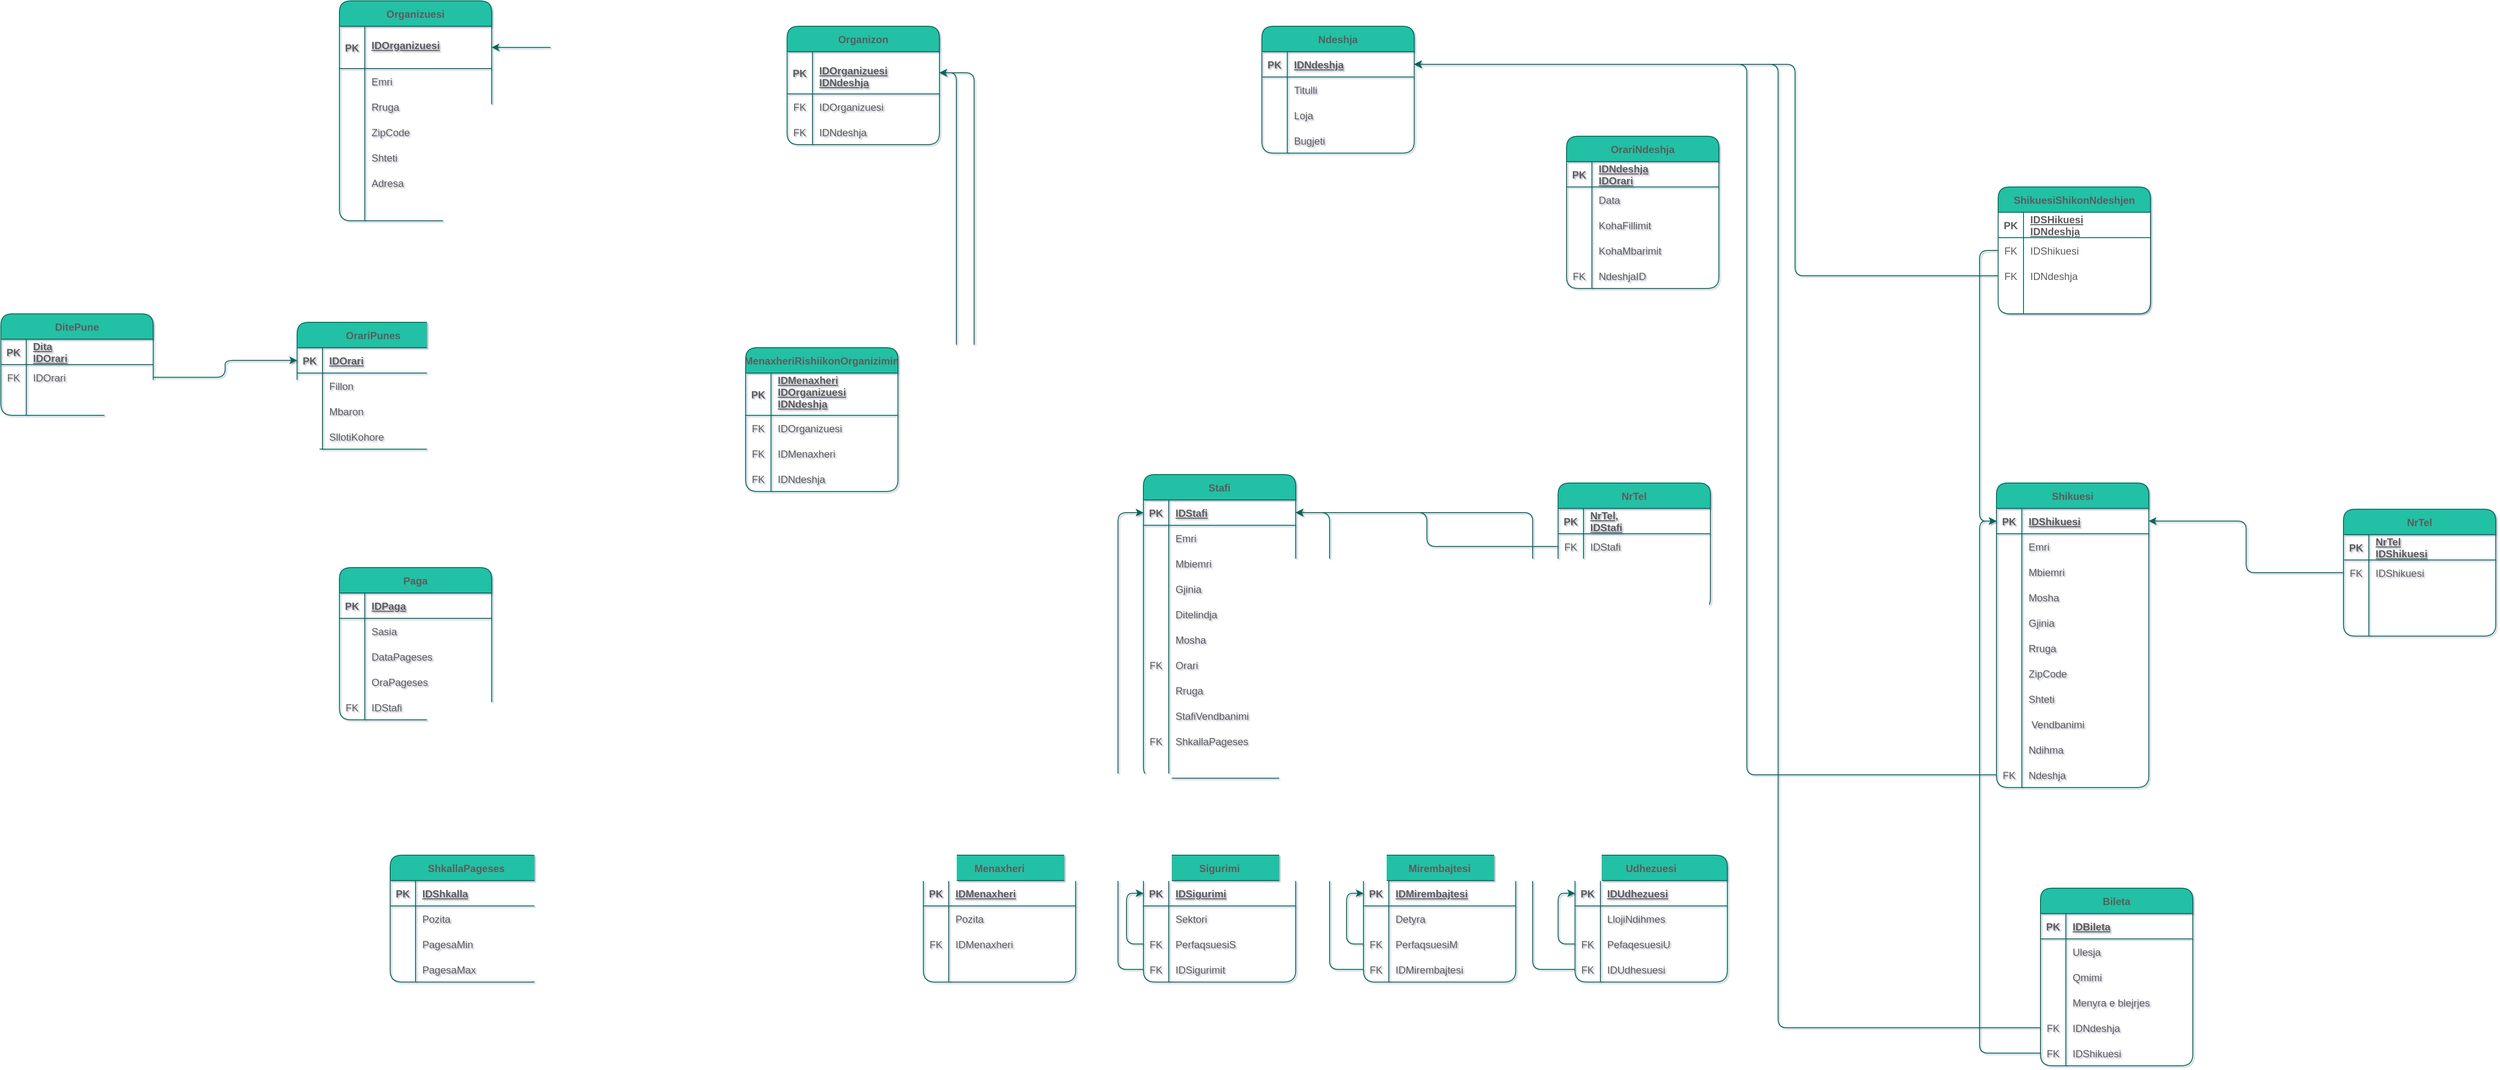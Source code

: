 <mxfile version="20.7.4" type="device"><diagram id="3ysAywI5GYl6Nsm0_0TX" name="Page-1"><mxGraphModel dx="3188" dy="1340" grid="0" gridSize="10" guides="1" tooltips="1" connect="1" arrows="1" fold="1" page="0" pageScale="1" pageWidth="1100" pageHeight="850" math="0" shadow="1"><root><mxCell id="0"/><mxCell id="1" parent="0"/><mxCell id="GSW38Ontarpiv24_ruM1-30" value="Stafi" style="shape=table;startSize=30;container=1;collapsible=1;childLayout=tableLayout;fixedRows=1;rowLines=0;fontStyle=1;align=center;resizeLast=1;rounded=1;fillColor=#21C0A5;strokeColor=#006658;fontColor=#5C5C5C;" parent="1" vertex="1"><mxGeometry x="80" y="350" width="180" height="359" as="geometry"/></mxCell><mxCell id="GSW38Ontarpiv24_ruM1-31" value="" style="shape=tableRow;horizontal=0;startSize=0;swimlaneHead=0;swimlaneBody=0;fillColor=none;collapsible=0;dropTarget=0;points=[[0,0.5],[1,0.5]];portConstraint=eastwest;top=0;left=0;right=0;bottom=1;rounded=1;strokeColor=#006658;fontColor=#5C5C5C;" parent="GSW38Ontarpiv24_ruM1-30" vertex="1"><mxGeometry y="30" width="180" height="30" as="geometry"/></mxCell><mxCell id="GSW38Ontarpiv24_ruM1-32" value="PK" style="shape=partialRectangle;connectable=0;fillColor=none;top=0;left=0;bottom=0;right=0;fontStyle=1;overflow=hidden;rounded=1;strokeColor=#006658;fontColor=#5C5C5C;" parent="GSW38Ontarpiv24_ruM1-31" vertex="1"><mxGeometry width="30" height="30" as="geometry"><mxRectangle width="30" height="30" as="alternateBounds"/></mxGeometry></mxCell><mxCell id="GSW38Ontarpiv24_ruM1-33" value="IDStafi" style="shape=partialRectangle;connectable=0;fillColor=none;top=0;left=0;bottom=0;right=0;align=left;spacingLeft=6;fontStyle=5;overflow=hidden;rounded=1;strokeColor=#006658;fontColor=#5C5C5C;" parent="GSW38Ontarpiv24_ruM1-31" vertex="1"><mxGeometry x="30" width="150" height="30" as="geometry"><mxRectangle width="150" height="30" as="alternateBounds"/></mxGeometry></mxCell><mxCell id="GSW38Ontarpiv24_ruM1-34" value="" style="shape=tableRow;horizontal=0;startSize=0;swimlaneHead=0;swimlaneBody=0;fillColor=none;collapsible=0;dropTarget=0;points=[[0,0.5],[1,0.5]];portConstraint=eastwest;top=0;left=0;right=0;bottom=0;rounded=1;strokeColor=#006658;fontColor=#5C5C5C;" parent="GSW38Ontarpiv24_ruM1-30" vertex="1"><mxGeometry y="60" width="180" height="30" as="geometry"/></mxCell><mxCell id="GSW38Ontarpiv24_ruM1-35" value="" style="shape=partialRectangle;connectable=0;fillColor=none;top=0;left=0;bottom=0;right=0;editable=1;overflow=hidden;rounded=1;strokeColor=#006658;fontColor=#5C5C5C;" parent="GSW38Ontarpiv24_ruM1-34" vertex="1"><mxGeometry width="30" height="30" as="geometry"><mxRectangle width="30" height="30" as="alternateBounds"/></mxGeometry></mxCell><mxCell id="GSW38Ontarpiv24_ruM1-36" value="Emri" style="shape=partialRectangle;connectable=0;fillColor=none;top=0;left=0;bottom=0;right=0;align=left;spacingLeft=6;overflow=hidden;rounded=1;strokeColor=#006658;fontColor=#5C5C5C;" parent="GSW38Ontarpiv24_ruM1-34" vertex="1"><mxGeometry x="30" width="150" height="30" as="geometry"><mxRectangle width="150" height="30" as="alternateBounds"/></mxGeometry></mxCell><mxCell id="GSW38Ontarpiv24_ruM1-37" value="" style="shape=tableRow;horizontal=0;startSize=0;swimlaneHead=0;swimlaneBody=0;fillColor=none;collapsible=0;dropTarget=0;points=[[0,0.5],[1,0.5]];portConstraint=eastwest;top=0;left=0;right=0;bottom=0;rounded=1;strokeColor=#006658;fontColor=#5C5C5C;" parent="GSW38Ontarpiv24_ruM1-30" vertex="1"><mxGeometry y="90" width="180" height="30" as="geometry"/></mxCell><mxCell id="GSW38Ontarpiv24_ruM1-38" value="" style="shape=partialRectangle;connectable=0;fillColor=none;top=0;left=0;bottom=0;right=0;editable=1;overflow=hidden;rounded=1;strokeColor=#006658;fontColor=#5C5C5C;" parent="GSW38Ontarpiv24_ruM1-37" vertex="1"><mxGeometry width="30" height="30" as="geometry"><mxRectangle width="30" height="30" as="alternateBounds"/></mxGeometry></mxCell><mxCell id="GSW38Ontarpiv24_ruM1-39" value="Mbiemri" style="shape=partialRectangle;connectable=0;fillColor=none;top=0;left=0;bottom=0;right=0;align=left;spacingLeft=6;overflow=hidden;rounded=1;strokeColor=#006658;fontColor=#5C5C5C;" parent="GSW38Ontarpiv24_ruM1-37" vertex="1"><mxGeometry x="30" width="150" height="30" as="geometry"><mxRectangle width="150" height="30" as="alternateBounds"/></mxGeometry></mxCell><mxCell id="GSW38Ontarpiv24_ruM1-57" value="" style="shape=tableRow;horizontal=0;startSize=0;swimlaneHead=0;swimlaneBody=0;fillColor=none;collapsible=0;dropTarget=0;points=[[0,0.5],[1,0.5]];portConstraint=eastwest;top=0;left=0;right=0;bottom=0;rounded=1;strokeColor=#006658;fontColor=#5C5C5C;" parent="GSW38Ontarpiv24_ruM1-30" vertex="1"><mxGeometry y="120" width="180" height="30" as="geometry"/></mxCell><mxCell id="GSW38Ontarpiv24_ruM1-58" value="" style="shape=partialRectangle;connectable=0;fillColor=none;top=0;left=0;bottom=0;right=0;editable=1;overflow=hidden;rounded=1;strokeColor=#006658;fontColor=#5C5C5C;" parent="GSW38Ontarpiv24_ruM1-57" vertex="1"><mxGeometry width="30" height="30" as="geometry"><mxRectangle width="30" height="30" as="alternateBounds"/></mxGeometry></mxCell><mxCell id="GSW38Ontarpiv24_ruM1-59" value="Gjinia" style="shape=partialRectangle;connectable=0;fillColor=none;top=0;left=0;bottom=0;right=0;align=left;spacingLeft=6;overflow=hidden;rounded=1;strokeColor=#006658;fontColor=#5C5C5C;" parent="GSW38Ontarpiv24_ruM1-57" vertex="1"><mxGeometry x="30" width="150" height="30" as="geometry"><mxRectangle width="150" height="30" as="alternateBounds"/></mxGeometry></mxCell><mxCell id="GSW38Ontarpiv24_ruM1-60" value="" style="shape=tableRow;horizontal=0;startSize=0;swimlaneHead=0;swimlaneBody=0;fillColor=none;collapsible=0;dropTarget=0;points=[[0,0.5],[1,0.5]];portConstraint=eastwest;top=0;left=0;right=0;bottom=0;rounded=1;strokeColor=#006658;fontColor=#5C5C5C;" parent="GSW38Ontarpiv24_ruM1-30" vertex="1"><mxGeometry y="150" width="180" height="30" as="geometry"/></mxCell><mxCell id="GSW38Ontarpiv24_ruM1-61" value="" style="shape=partialRectangle;connectable=0;fillColor=none;top=0;left=0;bottom=0;right=0;editable=1;overflow=hidden;rounded=1;strokeColor=#006658;fontColor=#5C5C5C;" parent="GSW38Ontarpiv24_ruM1-60" vertex="1"><mxGeometry width="30" height="30" as="geometry"><mxRectangle width="30" height="30" as="alternateBounds"/></mxGeometry></mxCell><mxCell id="GSW38Ontarpiv24_ruM1-62" value="Ditelindja" style="shape=partialRectangle;connectable=0;fillColor=none;top=0;left=0;bottom=0;right=0;align=left;spacingLeft=6;overflow=hidden;rounded=1;strokeColor=#006658;fontColor=#5C5C5C;" parent="GSW38Ontarpiv24_ruM1-60" vertex="1"><mxGeometry x="30" width="150" height="30" as="geometry"><mxRectangle width="150" height="30" as="alternateBounds"/></mxGeometry></mxCell><mxCell id="GSW38Ontarpiv24_ruM1-103" value="" style="shape=tableRow;horizontal=0;startSize=0;swimlaneHead=0;swimlaneBody=0;fillColor=none;collapsible=0;dropTarget=0;points=[[0,0.5],[1,0.5]];portConstraint=eastwest;top=0;left=0;right=0;bottom=0;rounded=1;strokeColor=#006658;fontColor=#5C5C5C;" parent="GSW38Ontarpiv24_ruM1-30" vertex="1"><mxGeometry y="180" width="180" height="30" as="geometry"/></mxCell><mxCell id="GSW38Ontarpiv24_ruM1-104" value="" style="shape=partialRectangle;connectable=0;fillColor=none;top=0;left=0;bottom=0;right=0;editable=1;overflow=hidden;rounded=1;strokeColor=#006658;fontColor=#5C5C5C;" parent="GSW38Ontarpiv24_ruM1-103" vertex="1"><mxGeometry width="30" height="30" as="geometry"><mxRectangle width="30" height="30" as="alternateBounds"/></mxGeometry></mxCell><mxCell id="GSW38Ontarpiv24_ruM1-105" value="Mosha" style="shape=partialRectangle;connectable=0;fillColor=none;top=0;left=0;bottom=0;right=0;align=left;spacingLeft=6;overflow=hidden;rounded=1;strokeColor=#006658;fontColor=#5C5C5C;" parent="GSW38Ontarpiv24_ruM1-103" vertex="1"><mxGeometry x="30" width="150" height="30" as="geometry"><mxRectangle width="150" height="30" as="alternateBounds"/></mxGeometry></mxCell><mxCell id="GSW38Ontarpiv24_ruM1-106" value="" style="shape=tableRow;horizontal=0;startSize=0;swimlaneHead=0;swimlaneBody=0;fillColor=none;collapsible=0;dropTarget=0;points=[[0,0.5],[1,0.5]];portConstraint=eastwest;top=0;left=0;right=0;bottom=0;rounded=1;strokeColor=#006658;fontColor=#5C5C5C;" parent="GSW38Ontarpiv24_ruM1-30" vertex="1"><mxGeometry y="210" width="180" height="30" as="geometry"/></mxCell><mxCell id="GSW38Ontarpiv24_ruM1-107" value="FK" style="shape=partialRectangle;connectable=0;fillColor=none;top=0;left=0;bottom=0;right=0;editable=1;overflow=hidden;rounded=1;strokeColor=#006658;fontColor=#5C5C5C;" parent="GSW38Ontarpiv24_ruM1-106" vertex="1"><mxGeometry width="30" height="30" as="geometry"><mxRectangle width="30" height="30" as="alternateBounds"/></mxGeometry></mxCell><mxCell id="GSW38Ontarpiv24_ruM1-108" value="Orari" style="shape=partialRectangle;connectable=0;fillColor=none;top=0;left=0;bottom=0;right=0;align=left;spacingLeft=6;overflow=hidden;rounded=1;strokeColor=#006658;fontColor=#5C5C5C;" parent="GSW38Ontarpiv24_ruM1-106" vertex="1"><mxGeometry x="30" width="150" height="30" as="geometry"><mxRectangle width="150" height="30" as="alternateBounds"/></mxGeometry></mxCell><mxCell id="GSW38Ontarpiv24_ruM1-109" value="" style="shape=tableRow;horizontal=0;startSize=0;swimlaneHead=0;swimlaneBody=0;fillColor=none;collapsible=0;dropTarget=0;points=[[0,0.5],[1,0.5]];portConstraint=eastwest;top=0;left=0;right=0;bottom=0;rounded=1;strokeColor=#006658;fontColor=#5C5C5C;" parent="GSW38Ontarpiv24_ruM1-30" vertex="1"><mxGeometry y="240" width="180" height="30" as="geometry"/></mxCell><mxCell id="GSW38Ontarpiv24_ruM1-110" value="" style="shape=partialRectangle;connectable=0;fillColor=none;top=0;left=0;bottom=0;right=0;editable=1;overflow=hidden;rounded=1;strokeColor=#006658;fontColor=#5C5C5C;" parent="GSW38Ontarpiv24_ruM1-109" vertex="1"><mxGeometry width="30" height="30" as="geometry"><mxRectangle width="30" height="30" as="alternateBounds"/></mxGeometry></mxCell><mxCell id="GSW38Ontarpiv24_ruM1-111" value="Rruga" style="shape=partialRectangle;connectable=0;fillColor=none;top=0;left=0;bottom=0;right=0;align=left;spacingLeft=6;overflow=hidden;rounded=1;strokeColor=#006658;fontColor=#5C5C5C;" parent="GSW38Ontarpiv24_ruM1-109" vertex="1"><mxGeometry x="30" width="150" height="30" as="geometry"><mxRectangle width="150" height="30" as="alternateBounds"/></mxGeometry></mxCell><mxCell id="GSW38Ontarpiv24_ruM1-112" value="" style="shape=tableRow;horizontal=0;startSize=0;swimlaneHead=0;swimlaneBody=0;fillColor=none;collapsible=0;dropTarget=0;points=[[0,0.5],[1,0.5]];portConstraint=eastwest;top=0;left=0;right=0;bottom=0;rounded=1;strokeColor=#006658;fontColor=#5C5C5C;" parent="GSW38Ontarpiv24_ruM1-30" vertex="1"><mxGeometry y="270" width="180" height="30" as="geometry"/></mxCell><mxCell id="GSW38Ontarpiv24_ruM1-113" value="" style="shape=partialRectangle;connectable=0;fillColor=none;top=0;left=0;bottom=0;right=0;editable=1;overflow=hidden;rounded=1;strokeColor=#006658;fontColor=#5C5C5C;" parent="GSW38Ontarpiv24_ruM1-112" vertex="1"><mxGeometry width="30" height="30" as="geometry"><mxRectangle width="30" height="30" as="alternateBounds"/></mxGeometry></mxCell><mxCell id="GSW38Ontarpiv24_ruM1-114" value="StafiVendbanimi" style="shape=partialRectangle;connectable=0;fillColor=none;top=0;left=0;bottom=0;right=0;align=left;spacingLeft=6;overflow=hidden;rounded=1;strokeColor=#006658;fontColor=#5C5C5C;" parent="GSW38Ontarpiv24_ruM1-112" vertex="1"><mxGeometry x="30" width="150" height="30" as="geometry"><mxRectangle width="150" height="30" as="alternateBounds"/></mxGeometry></mxCell><mxCell id="GSW38Ontarpiv24_ruM1-115" value="" style="shape=tableRow;horizontal=0;startSize=0;swimlaneHead=0;swimlaneBody=0;fillColor=none;collapsible=0;dropTarget=0;points=[[0,0.5],[1,0.5]];portConstraint=eastwest;top=0;left=0;right=0;bottom=0;rounded=1;strokeColor=#006658;fontColor=#5C5C5C;" parent="GSW38Ontarpiv24_ruM1-30" vertex="1"><mxGeometry y="300" width="180" height="30" as="geometry"/></mxCell><mxCell id="GSW38Ontarpiv24_ruM1-116" value="FK" style="shape=partialRectangle;connectable=0;fillColor=none;top=0;left=0;bottom=0;right=0;editable=1;overflow=hidden;rounded=1;strokeColor=#006658;fontColor=#5C5C5C;" parent="GSW38Ontarpiv24_ruM1-115" vertex="1"><mxGeometry width="30" height="30" as="geometry"><mxRectangle width="30" height="30" as="alternateBounds"/></mxGeometry></mxCell><mxCell id="GSW38Ontarpiv24_ruM1-117" value="ShkallaPageses" style="shape=partialRectangle;connectable=0;fillColor=none;top=0;left=0;bottom=0;right=0;align=left;spacingLeft=6;overflow=hidden;rounded=1;strokeColor=#006658;fontColor=#5C5C5C;" parent="GSW38Ontarpiv24_ruM1-115" vertex="1"><mxGeometry x="30" width="150" height="30" as="geometry"><mxRectangle width="150" height="30" as="alternateBounds"/></mxGeometry></mxCell><mxCell id="GSW38Ontarpiv24_ruM1-40" value="" style="shape=tableRow;horizontal=0;startSize=0;swimlaneHead=0;swimlaneBody=0;fillColor=none;collapsible=0;dropTarget=0;points=[[0,0.5],[1,0.5]];portConstraint=eastwest;top=0;left=0;right=0;bottom=0;rounded=1;strokeColor=#006658;fontColor=#5C5C5C;" parent="GSW38Ontarpiv24_ruM1-30" vertex="1"><mxGeometry y="330" width="180" height="29" as="geometry"/></mxCell><mxCell id="GSW38Ontarpiv24_ruM1-41" value="" style="shape=partialRectangle;connectable=0;fillColor=none;top=0;left=0;bottom=0;right=0;editable=1;overflow=hidden;rounded=1;strokeColor=#006658;fontColor=#5C5C5C;" parent="GSW38Ontarpiv24_ruM1-40" vertex="1"><mxGeometry width="30" height="29" as="geometry"><mxRectangle width="30" height="29" as="alternateBounds"/></mxGeometry></mxCell><mxCell id="GSW38Ontarpiv24_ruM1-42" value="" style="shape=partialRectangle;connectable=0;fillColor=none;top=0;left=0;bottom=0;right=0;align=left;spacingLeft=6;overflow=hidden;rounded=1;strokeColor=#006658;fontColor=#5C5C5C;" parent="GSW38Ontarpiv24_ruM1-40" vertex="1"><mxGeometry x="30" width="150" height="29" as="geometry"><mxRectangle width="150" height="29" as="alternateBounds"/></mxGeometry></mxCell><mxCell id="GSW38Ontarpiv24_ruM1-118" value="NrTel" style="shape=table;startSize=30;container=1;collapsible=1;childLayout=tableLayout;fixedRows=1;rowLines=0;fontStyle=1;align=center;resizeLast=1;rounded=1;fillColor=#21C0A5;strokeColor=#006658;fontColor=#5C5C5C;" parent="1" vertex="1"><mxGeometry x="570" y="360" width="180" height="150" as="geometry"/></mxCell><mxCell id="GSW38Ontarpiv24_ruM1-119" value="" style="shape=tableRow;horizontal=0;startSize=0;swimlaneHead=0;swimlaneBody=0;fillColor=none;collapsible=0;dropTarget=0;points=[[0,0.5],[1,0.5]];portConstraint=eastwest;top=0;left=0;right=0;bottom=1;rounded=1;strokeColor=#006658;fontColor=#5C5C5C;" parent="GSW38Ontarpiv24_ruM1-118" vertex="1"><mxGeometry y="30" width="180" height="30" as="geometry"/></mxCell><mxCell id="GSW38Ontarpiv24_ruM1-120" value="PK" style="shape=partialRectangle;connectable=0;fillColor=none;top=0;left=0;bottom=0;right=0;fontStyle=1;overflow=hidden;rounded=1;strokeColor=#006658;fontColor=#5C5C5C;" parent="GSW38Ontarpiv24_ruM1-119" vertex="1"><mxGeometry width="30" height="30" as="geometry"><mxRectangle width="30" height="30" as="alternateBounds"/></mxGeometry></mxCell><mxCell id="GSW38Ontarpiv24_ruM1-121" value="NrTel,&#10;IDStafi" style="shape=partialRectangle;connectable=0;fillColor=none;top=0;left=0;bottom=0;right=0;align=left;spacingLeft=6;fontStyle=5;overflow=hidden;rounded=1;strokeColor=#006658;fontColor=#5C5C5C;" parent="GSW38Ontarpiv24_ruM1-119" vertex="1"><mxGeometry x="30" width="150" height="30" as="geometry"><mxRectangle width="150" height="30" as="alternateBounds"/></mxGeometry></mxCell><mxCell id="GSW38Ontarpiv24_ruM1-122" value="" style="shape=tableRow;horizontal=0;startSize=0;swimlaneHead=0;swimlaneBody=0;fillColor=none;collapsible=0;dropTarget=0;points=[[0,0.5],[1,0.5]];portConstraint=eastwest;top=0;left=0;right=0;bottom=0;rounded=1;strokeColor=#006658;fontColor=#5C5C5C;" parent="GSW38Ontarpiv24_ruM1-118" vertex="1"><mxGeometry y="60" width="180" height="30" as="geometry"/></mxCell><mxCell id="GSW38Ontarpiv24_ruM1-123" value="FK" style="shape=partialRectangle;connectable=0;fillColor=none;top=0;left=0;bottom=0;right=0;editable=1;overflow=hidden;rounded=1;strokeColor=#006658;fontColor=#5C5C5C;" parent="GSW38Ontarpiv24_ruM1-122" vertex="1"><mxGeometry width="30" height="30" as="geometry"><mxRectangle width="30" height="30" as="alternateBounds"/></mxGeometry></mxCell><mxCell id="GSW38Ontarpiv24_ruM1-124" value="IDStafi" style="shape=partialRectangle;connectable=0;fillColor=none;top=0;left=0;bottom=0;right=0;align=left;spacingLeft=6;overflow=hidden;rounded=1;strokeColor=#006658;fontColor=#5C5C5C;" parent="GSW38Ontarpiv24_ruM1-122" vertex="1"><mxGeometry x="30" width="150" height="30" as="geometry"><mxRectangle width="150" height="30" as="alternateBounds"/></mxGeometry></mxCell><mxCell id="GSW38Ontarpiv24_ruM1-125" value="" style="shape=tableRow;horizontal=0;startSize=0;swimlaneHead=0;swimlaneBody=0;fillColor=none;collapsible=0;dropTarget=0;points=[[0,0.5],[1,0.5]];portConstraint=eastwest;top=0;left=0;right=0;bottom=0;rounded=1;strokeColor=#006658;fontColor=#5C5C5C;" parent="GSW38Ontarpiv24_ruM1-118" vertex="1"><mxGeometry y="90" width="180" height="30" as="geometry"/></mxCell><mxCell id="GSW38Ontarpiv24_ruM1-126" value="" style="shape=partialRectangle;connectable=0;fillColor=none;top=0;left=0;bottom=0;right=0;editable=1;overflow=hidden;rounded=1;strokeColor=#006658;fontColor=#5C5C5C;" parent="GSW38Ontarpiv24_ruM1-125" vertex="1"><mxGeometry width="30" height="30" as="geometry"><mxRectangle width="30" height="30" as="alternateBounds"/></mxGeometry></mxCell><mxCell id="GSW38Ontarpiv24_ruM1-127" value="" style="shape=partialRectangle;connectable=0;fillColor=none;top=0;left=0;bottom=0;right=0;align=left;spacingLeft=6;overflow=hidden;rounded=1;strokeColor=#006658;fontColor=#5C5C5C;" parent="GSW38Ontarpiv24_ruM1-125" vertex="1"><mxGeometry x="30" width="150" height="30" as="geometry"><mxRectangle width="150" height="30" as="alternateBounds"/></mxGeometry></mxCell><mxCell id="GSW38Ontarpiv24_ruM1-128" value="" style="shape=tableRow;horizontal=0;startSize=0;swimlaneHead=0;swimlaneBody=0;fillColor=none;collapsible=0;dropTarget=0;points=[[0,0.5],[1,0.5]];portConstraint=eastwest;top=0;left=0;right=0;bottom=0;rounded=1;strokeColor=#006658;fontColor=#5C5C5C;" parent="GSW38Ontarpiv24_ruM1-118" vertex="1"><mxGeometry y="120" width="180" height="30" as="geometry"/></mxCell><mxCell id="GSW38Ontarpiv24_ruM1-129" value="" style="shape=partialRectangle;connectable=0;fillColor=none;top=0;left=0;bottom=0;right=0;editable=1;overflow=hidden;rounded=1;strokeColor=#006658;fontColor=#5C5C5C;" parent="GSW38Ontarpiv24_ruM1-128" vertex="1"><mxGeometry width="30" height="30" as="geometry"><mxRectangle width="30" height="30" as="alternateBounds"/></mxGeometry></mxCell><mxCell id="GSW38Ontarpiv24_ruM1-130" value="" style="shape=partialRectangle;connectable=0;fillColor=none;top=0;left=0;bottom=0;right=0;align=left;spacingLeft=6;overflow=hidden;rounded=1;strokeColor=#006658;fontColor=#5C5C5C;" parent="GSW38Ontarpiv24_ruM1-128" vertex="1"><mxGeometry x="30" width="150" height="30" as="geometry"><mxRectangle width="150" height="30" as="alternateBounds"/></mxGeometry></mxCell><mxCell id="GSW38Ontarpiv24_ruM1-131" style="edgeStyle=orthogonalEdgeStyle;rounded=1;orthogonalLoop=1;jettySize=auto;html=1;entryX=1;entryY=0.5;entryDx=0;entryDy=0;strokeColor=#006658;fontColor=#5C5C5C;" parent="1" source="GSW38Ontarpiv24_ruM1-122" target="GSW38Ontarpiv24_ruM1-31" edge="1"><mxGeometry relative="1" as="geometry"/></mxCell><mxCell id="GSW38Ontarpiv24_ruM1-132" value="Menaxheri" style="shape=table;startSize=30;container=1;collapsible=1;childLayout=tableLayout;fixedRows=1;rowLines=0;fontStyle=1;align=center;resizeLast=1;rounded=1;fillColor=#21C0A5;strokeColor=#006658;fontColor=#5C5C5C;" parent="1" vertex="1"><mxGeometry x="-180" y="800" width="180" height="150" as="geometry"/></mxCell><mxCell id="GSW38Ontarpiv24_ruM1-133" value="" style="shape=tableRow;horizontal=0;startSize=0;swimlaneHead=0;swimlaneBody=0;fillColor=none;collapsible=0;dropTarget=0;points=[[0,0.5],[1,0.5]];portConstraint=eastwest;top=0;left=0;right=0;bottom=1;rounded=1;strokeColor=#006658;fontColor=#5C5C5C;" parent="GSW38Ontarpiv24_ruM1-132" vertex="1"><mxGeometry y="30" width="180" height="30" as="geometry"/></mxCell><mxCell id="GSW38Ontarpiv24_ruM1-134" value="PK" style="shape=partialRectangle;connectable=0;fillColor=none;top=0;left=0;bottom=0;right=0;fontStyle=1;overflow=hidden;rounded=1;strokeColor=#006658;fontColor=#5C5C5C;" parent="GSW38Ontarpiv24_ruM1-133" vertex="1"><mxGeometry width="30" height="30" as="geometry"><mxRectangle width="30" height="30" as="alternateBounds"/></mxGeometry></mxCell><mxCell id="GSW38Ontarpiv24_ruM1-135" value="IDMenaxheri" style="shape=partialRectangle;connectable=0;fillColor=none;top=0;left=0;bottom=0;right=0;align=left;spacingLeft=6;fontStyle=5;overflow=hidden;rounded=1;strokeColor=#006658;fontColor=#5C5C5C;" parent="GSW38Ontarpiv24_ruM1-133" vertex="1"><mxGeometry x="30" width="150" height="30" as="geometry"><mxRectangle width="150" height="30" as="alternateBounds"/></mxGeometry></mxCell><mxCell id="GSW38Ontarpiv24_ruM1-136" value="" style="shape=tableRow;horizontal=0;startSize=0;swimlaneHead=0;swimlaneBody=0;fillColor=none;collapsible=0;dropTarget=0;points=[[0,0.5],[1,0.5]];portConstraint=eastwest;top=0;left=0;right=0;bottom=0;rounded=1;strokeColor=#006658;fontColor=#5C5C5C;" parent="GSW38Ontarpiv24_ruM1-132" vertex="1"><mxGeometry y="60" width="180" height="30" as="geometry"/></mxCell><mxCell id="GSW38Ontarpiv24_ruM1-137" value="" style="shape=partialRectangle;connectable=0;fillColor=none;top=0;left=0;bottom=0;right=0;editable=1;overflow=hidden;rounded=1;strokeColor=#006658;fontColor=#5C5C5C;" parent="GSW38Ontarpiv24_ruM1-136" vertex="1"><mxGeometry width="30" height="30" as="geometry"><mxRectangle width="30" height="30" as="alternateBounds"/></mxGeometry></mxCell><mxCell id="GSW38Ontarpiv24_ruM1-138" value="Pozita" style="shape=partialRectangle;connectable=0;fillColor=none;top=0;left=0;bottom=0;right=0;align=left;spacingLeft=6;overflow=hidden;rounded=1;strokeColor=#006658;fontColor=#5C5C5C;" parent="GSW38Ontarpiv24_ruM1-136" vertex="1"><mxGeometry x="30" width="150" height="30" as="geometry"><mxRectangle width="150" height="30" as="alternateBounds"/></mxGeometry></mxCell><mxCell id="GSW38Ontarpiv24_ruM1-139" value="" style="shape=tableRow;horizontal=0;startSize=0;swimlaneHead=0;swimlaneBody=0;fillColor=none;collapsible=0;dropTarget=0;points=[[0,0.5],[1,0.5]];portConstraint=eastwest;top=0;left=0;right=0;bottom=0;rounded=1;strokeColor=#006658;fontColor=#5C5C5C;" parent="GSW38Ontarpiv24_ruM1-132" vertex="1"><mxGeometry y="90" width="180" height="30" as="geometry"/></mxCell><mxCell id="GSW38Ontarpiv24_ruM1-140" value="FK" style="shape=partialRectangle;connectable=0;fillColor=none;top=0;left=0;bottom=0;right=0;editable=1;overflow=hidden;rounded=1;strokeColor=#006658;fontColor=#5C5C5C;" parent="GSW38Ontarpiv24_ruM1-139" vertex="1"><mxGeometry width="30" height="30" as="geometry"><mxRectangle width="30" height="30" as="alternateBounds"/></mxGeometry></mxCell><mxCell id="GSW38Ontarpiv24_ruM1-141" value="IDMenaxheri" style="shape=partialRectangle;connectable=0;fillColor=none;top=0;left=0;bottom=0;right=0;align=left;spacingLeft=6;overflow=hidden;rounded=1;strokeColor=#006658;fontColor=#5C5C5C;" parent="GSW38Ontarpiv24_ruM1-139" vertex="1"><mxGeometry x="30" width="150" height="30" as="geometry"><mxRectangle width="150" height="30" as="alternateBounds"/></mxGeometry></mxCell><mxCell id="GSW38Ontarpiv24_ruM1-142" value="" style="shape=tableRow;horizontal=0;startSize=0;swimlaneHead=0;swimlaneBody=0;fillColor=none;collapsible=0;dropTarget=0;points=[[0,0.5],[1,0.5]];portConstraint=eastwest;top=0;left=0;right=0;bottom=0;rounded=1;strokeColor=#006658;fontColor=#5C5C5C;" parent="GSW38Ontarpiv24_ruM1-132" vertex="1"><mxGeometry y="120" width="180" height="30" as="geometry"/></mxCell><mxCell id="GSW38Ontarpiv24_ruM1-143" value="" style="shape=partialRectangle;connectable=0;fillColor=none;top=0;left=0;bottom=0;right=0;editable=1;overflow=hidden;rounded=1;strokeColor=#006658;fontColor=#5C5C5C;" parent="GSW38Ontarpiv24_ruM1-142" vertex="1"><mxGeometry width="30" height="30" as="geometry"><mxRectangle width="30" height="30" as="alternateBounds"/></mxGeometry></mxCell><mxCell id="GSW38Ontarpiv24_ruM1-144" value="" style="shape=partialRectangle;connectable=0;fillColor=none;top=0;left=0;bottom=0;right=0;align=left;spacingLeft=6;overflow=hidden;rounded=1;strokeColor=#006658;fontColor=#5C5C5C;" parent="GSW38Ontarpiv24_ruM1-142" vertex="1"><mxGeometry x="30" width="150" height="30" as="geometry"><mxRectangle width="150" height="30" as="alternateBounds"/></mxGeometry></mxCell><mxCell id="GSW38Ontarpiv24_ruM1-145" value="Sigurimi" style="shape=table;startSize=30;container=1;collapsible=1;childLayout=tableLayout;fixedRows=1;rowLines=0;fontStyle=1;align=center;resizeLast=1;rounded=1;fillColor=#21C0A5;strokeColor=#006658;fontColor=#5C5C5C;" parent="1" vertex="1"><mxGeometry x="80" y="800" width="180" height="150" as="geometry"/></mxCell><mxCell id="GSW38Ontarpiv24_ruM1-146" value="" style="shape=tableRow;horizontal=0;startSize=0;swimlaneHead=0;swimlaneBody=0;fillColor=none;collapsible=0;dropTarget=0;points=[[0,0.5],[1,0.5]];portConstraint=eastwest;top=0;left=0;right=0;bottom=1;rounded=1;strokeColor=#006658;fontColor=#5C5C5C;" parent="GSW38Ontarpiv24_ruM1-145" vertex="1"><mxGeometry y="30" width="180" height="30" as="geometry"/></mxCell><mxCell id="GSW38Ontarpiv24_ruM1-147" value="PK" style="shape=partialRectangle;connectable=0;fillColor=none;top=0;left=0;bottom=0;right=0;fontStyle=1;overflow=hidden;rounded=1;strokeColor=#006658;fontColor=#5C5C5C;" parent="GSW38Ontarpiv24_ruM1-146" vertex="1"><mxGeometry width="30" height="30" as="geometry"><mxRectangle width="30" height="30" as="alternateBounds"/></mxGeometry></mxCell><mxCell id="GSW38Ontarpiv24_ruM1-148" value="IDSigurimi" style="shape=partialRectangle;connectable=0;fillColor=none;top=0;left=0;bottom=0;right=0;align=left;spacingLeft=6;fontStyle=5;overflow=hidden;rounded=1;strokeColor=#006658;fontColor=#5C5C5C;" parent="GSW38Ontarpiv24_ruM1-146" vertex="1"><mxGeometry x="30" width="150" height="30" as="geometry"><mxRectangle width="150" height="30" as="alternateBounds"/></mxGeometry></mxCell><mxCell id="GSW38Ontarpiv24_ruM1-149" value="" style="shape=tableRow;horizontal=0;startSize=0;swimlaneHead=0;swimlaneBody=0;fillColor=none;collapsible=0;dropTarget=0;points=[[0,0.5],[1,0.5]];portConstraint=eastwest;top=0;left=0;right=0;bottom=0;rounded=1;strokeColor=#006658;fontColor=#5C5C5C;" parent="GSW38Ontarpiv24_ruM1-145" vertex="1"><mxGeometry y="60" width="180" height="30" as="geometry"/></mxCell><mxCell id="GSW38Ontarpiv24_ruM1-150" value="" style="shape=partialRectangle;connectable=0;fillColor=none;top=0;left=0;bottom=0;right=0;editable=1;overflow=hidden;rounded=1;strokeColor=#006658;fontColor=#5C5C5C;" parent="GSW38Ontarpiv24_ruM1-149" vertex="1"><mxGeometry width="30" height="30" as="geometry"><mxRectangle width="30" height="30" as="alternateBounds"/></mxGeometry></mxCell><mxCell id="GSW38Ontarpiv24_ruM1-151" value="Sektori" style="shape=partialRectangle;connectable=0;fillColor=none;top=0;left=0;bottom=0;right=0;align=left;spacingLeft=6;overflow=hidden;rounded=1;strokeColor=#006658;fontColor=#5C5C5C;" parent="GSW38Ontarpiv24_ruM1-149" vertex="1"><mxGeometry x="30" width="150" height="30" as="geometry"><mxRectangle width="150" height="30" as="alternateBounds"/></mxGeometry></mxCell><mxCell id="GSW38Ontarpiv24_ruM1-158" style="edgeStyle=orthogonalEdgeStyle;rounded=1;orthogonalLoop=1;jettySize=auto;html=1;entryX=0;entryY=0.5;entryDx=0;entryDy=0;strokeColor=#006658;fontColor=#5C5C5C;" parent="GSW38Ontarpiv24_ruM1-145" source="GSW38Ontarpiv24_ruM1-152" target="GSW38Ontarpiv24_ruM1-146" edge="1"><mxGeometry relative="1" as="geometry"/></mxCell><mxCell id="GSW38Ontarpiv24_ruM1-152" value="" style="shape=tableRow;horizontal=0;startSize=0;swimlaneHead=0;swimlaneBody=0;fillColor=none;collapsible=0;dropTarget=0;points=[[0,0.5],[1,0.5]];portConstraint=eastwest;top=0;left=0;right=0;bottom=0;rounded=1;strokeColor=#006658;fontColor=#5C5C5C;" parent="GSW38Ontarpiv24_ruM1-145" vertex="1"><mxGeometry y="90" width="180" height="30" as="geometry"/></mxCell><mxCell id="GSW38Ontarpiv24_ruM1-153" value="FK" style="shape=partialRectangle;connectable=0;fillColor=none;top=0;left=0;bottom=0;right=0;editable=1;overflow=hidden;rounded=1;strokeColor=#006658;fontColor=#5C5C5C;" parent="GSW38Ontarpiv24_ruM1-152" vertex="1"><mxGeometry width="30" height="30" as="geometry"><mxRectangle width="30" height="30" as="alternateBounds"/></mxGeometry></mxCell><mxCell id="GSW38Ontarpiv24_ruM1-154" value="PerfaqsuesiS" style="shape=partialRectangle;connectable=0;fillColor=none;top=0;left=0;bottom=0;right=0;align=left;spacingLeft=6;overflow=hidden;rounded=1;strokeColor=#006658;fontColor=#5C5C5C;" parent="GSW38Ontarpiv24_ruM1-152" vertex="1"><mxGeometry x="30" width="150" height="30" as="geometry"><mxRectangle width="150" height="30" as="alternateBounds"/></mxGeometry></mxCell><mxCell id="GSW38Ontarpiv24_ruM1-155" value="" style="shape=tableRow;horizontal=0;startSize=0;swimlaneHead=0;swimlaneBody=0;fillColor=none;collapsible=0;dropTarget=0;points=[[0,0.5],[1,0.5]];portConstraint=eastwest;top=0;left=0;right=0;bottom=0;rounded=1;strokeColor=#006658;fontColor=#5C5C5C;" parent="GSW38Ontarpiv24_ruM1-145" vertex="1"><mxGeometry y="120" width="180" height="30" as="geometry"/></mxCell><mxCell id="GSW38Ontarpiv24_ruM1-156" value="FK" style="shape=partialRectangle;connectable=0;fillColor=none;top=0;left=0;bottom=0;right=0;editable=1;overflow=hidden;rounded=1;strokeColor=#006658;fontColor=#5C5C5C;" parent="GSW38Ontarpiv24_ruM1-155" vertex="1"><mxGeometry width="30" height="30" as="geometry"><mxRectangle width="30" height="30" as="alternateBounds"/></mxGeometry></mxCell><mxCell id="GSW38Ontarpiv24_ruM1-157" value="IDSigurimit" style="shape=partialRectangle;connectable=0;fillColor=none;top=0;left=0;bottom=0;right=0;align=left;spacingLeft=6;overflow=hidden;rounded=1;strokeColor=#006658;fontColor=#5C5C5C;" parent="GSW38Ontarpiv24_ruM1-155" vertex="1"><mxGeometry x="30" width="150" height="30" as="geometry"><mxRectangle width="150" height="30" as="alternateBounds"/></mxGeometry></mxCell><mxCell id="GSW38Ontarpiv24_ruM1-159" style="edgeStyle=orthogonalEdgeStyle;rounded=1;orthogonalLoop=1;jettySize=auto;html=1;entryX=0;entryY=0.5;entryDx=0;entryDy=0;strokeColor=#006658;fontColor=#5C5C5C;" parent="1" source="GSW38Ontarpiv24_ruM1-155" target="GSW38Ontarpiv24_ruM1-31" edge="1"><mxGeometry relative="1" as="geometry"><Array as="points"><mxPoint x="50" y="935"/><mxPoint x="50" y="395"/></Array></mxGeometry></mxCell><mxCell id="GSW38Ontarpiv24_ruM1-160" value="Mirembajtesi" style="shape=table;startSize=30;container=1;collapsible=1;childLayout=tableLayout;fixedRows=1;rowLines=0;fontStyle=1;align=center;resizeLast=1;rounded=1;fillColor=#21C0A5;strokeColor=#006658;fontColor=#5C5C5C;" parent="1" vertex="1"><mxGeometry x="340" y="800" width="180" height="150" as="geometry"/></mxCell><mxCell id="GSW38Ontarpiv24_ruM1-161" value="" style="shape=tableRow;horizontal=0;startSize=0;swimlaneHead=0;swimlaneBody=0;fillColor=none;collapsible=0;dropTarget=0;points=[[0,0.5],[1,0.5]];portConstraint=eastwest;top=0;left=0;right=0;bottom=1;rounded=1;strokeColor=#006658;fontColor=#5C5C5C;" parent="GSW38Ontarpiv24_ruM1-160" vertex="1"><mxGeometry y="30" width="180" height="30" as="geometry"/></mxCell><mxCell id="GSW38Ontarpiv24_ruM1-162" value="PK" style="shape=partialRectangle;connectable=0;fillColor=none;top=0;left=0;bottom=0;right=0;fontStyle=1;overflow=hidden;rounded=1;strokeColor=#006658;fontColor=#5C5C5C;" parent="GSW38Ontarpiv24_ruM1-161" vertex="1"><mxGeometry width="30" height="30" as="geometry"><mxRectangle width="30" height="30" as="alternateBounds"/></mxGeometry></mxCell><mxCell id="GSW38Ontarpiv24_ruM1-163" value="IDMirembajtesi" style="shape=partialRectangle;connectable=0;fillColor=none;top=0;left=0;bottom=0;right=0;align=left;spacingLeft=6;fontStyle=5;overflow=hidden;rounded=1;strokeColor=#006658;fontColor=#5C5C5C;" parent="GSW38Ontarpiv24_ruM1-161" vertex="1"><mxGeometry x="30" width="150" height="30" as="geometry"><mxRectangle width="150" height="30" as="alternateBounds"/></mxGeometry></mxCell><mxCell id="GSW38Ontarpiv24_ruM1-164" value="" style="shape=tableRow;horizontal=0;startSize=0;swimlaneHead=0;swimlaneBody=0;fillColor=none;collapsible=0;dropTarget=0;points=[[0,0.5],[1,0.5]];portConstraint=eastwest;top=0;left=0;right=0;bottom=0;rounded=1;strokeColor=#006658;fontColor=#5C5C5C;" parent="GSW38Ontarpiv24_ruM1-160" vertex="1"><mxGeometry y="60" width="180" height="30" as="geometry"/></mxCell><mxCell id="GSW38Ontarpiv24_ruM1-165" value="" style="shape=partialRectangle;connectable=0;fillColor=none;top=0;left=0;bottom=0;right=0;editable=1;overflow=hidden;rounded=1;strokeColor=#006658;fontColor=#5C5C5C;" parent="GSW38Ontarpiv24_ruM1-164" vertex="1"><mxGeometry width="30" height="30" as="geometry"><mxRectangle width="30" height="30" as="alternateBounds"/></mxGeometry></mxCell><mxCell id="GSW38Ontarpiv24_ruM1-166" value="Detyra" style="shape=partialRectangle;connectable=0;fillColor=none;top=0;left=0;bottom=0;right=0;align=left;spacingLeft=6;overflow=hidden;rounded=1;strokeColor=#006658;fontColor=#5C5C5C;" parent="GSW38Ontarpiv24_ruM1-164" vertex="1"><mxGeometry x="30" width="150" height="30" as="geometry"><mxRectangle width="150" height="30" as="alternateBounds"/></mxGeometry></mxCell><mxCell id="GSW38Ontarpiv24_ruM1-167" style="edgeStyle=orthogonalEdgeStyle;rounded=1;orthogonalLoop=1;jettySize=auto;html=1;entryX=0;entryY=0.5;entryDx=0;entryDy=0;strokeColor=#006658;fontColor=#5C5C5C;" parent="GSW38Ontarpiv24_ruM1-160" source="GSW38Ontarpiv24_ruM1-168" target="GSW38Ontarpiv24_ruM1-161" edge="1"><mxGeometry relative="1" as="geometry"/></mxCell><mxCell id="GSW38Ontarpiv24_ruM1-168" value="" style="shape=tableRow;horizontal=0;startSize=0;swimlaneHead=0;swimlaneBody=0;fillColor=none;collapsible=0;dropTarget=0;points=[[0,0.5],[1,0.5]];portConstraint=eastwest;top=0;left=0;right=0;bottom=0;rounded=1;strokeColor=#006658;fontColor=#5C5C5C;" parent="GSW38Ontarpiv24_ruM1-160" vertex="1"><mxGeometry y="90" width="180" height="30" as="geometry"/></mxCell><mxCell id="GSW38Ontarpiv24_ruM1-169" value="FK" style="shape=partialRectangle;connectable=0;fillColor=none;top=0;left=0;bottom=0;right=0;editable=1;overflow=hidden;rounded=1;strokeColor=#006658;fontColor=#5C5C5C;" parent="GSW38Ontarpiv24_ruM1-168" vertex="1"><mxGeometry width="30" height="30" as="geometry"><mxRectangle width="30" height="30" as="alternateBounds"/></mxGeometry></mxCell><mxCell id="GSW38Ontarpiv24_ruM1-170" value="PerfaqsuesiM" style="shape=partialRectangle;connectable=0;fillColor=none;top=0;left=0;bottom=0;right=0;align=left;spacingLeft=6;overflow=hidden;rounded=1;strokeColor=#006658;fontColor=#5C5C5C;" parent="GSW38Ontarpiv24_ruM1-168" vertex="1"><mxGeometry x="30" width="150" height="30" as="geometry"><mxRectangle width="150" height="30" as="alternateBounds"/></mxGeometry></mxCell><mxCell id="GSW38Ontarpiv24_ruM1-171" value="" style="shape=tableRow;horizontal=0;startSize=0;swimlaneHead=0;swimlaneBody=0;fillColor=none;collapsible=0;dropTarget=0;points=[[0,0.5],[1,0.5]];portConstraint=eastwest;top=0;left=0;right=0;bottom=0;rounded=1;strokeColor=#006658;fontColor=#5C5C5C;" parent="GSW38Ontarpiv24_ruM1-160" vertex="1"><mxGeometry y="120" width="180" height="30" as="geometry"/></mxCell><mxCell id="GSW38Ontarpiv24_ruM1-172" value="FK" style="shape=partialRectangle;connectable=0;fillColor=none;top=0;left=0;bottom=0;right=0;editable=1;overflow=hidden;rounded=1;strokeColor=#006658;fontColor=#5C5C5C;" parent="GSW38Ontarpiv24_ruM1-171" vertex="1"><mxGeometry width="30" height="30" as="geometry"><mxRectangle width="30" height="30" as="alternateBounds"/></mxGeometry></mxCell><mxCell id="GSW38Ontarpiv24_ruM1-173" value="IDMirembajtesi" style="shape=partialRectangle;connectable=0;fillColor=none;top=0;left=0;bottom=0;right=0;align=left;spacingLeft=6;overflow=hidden;rounded=1;strokeColor=#006658;fontColor=#5C5C5C;" parent="GSW38Ontarpiv24_ruM1-171" vertex="1"><mxGeometry x="30" width="150" height="30" as="geometry"><mxRectangle width="150" height="30" as="alternateBounds"/></mxGeometry></mxCell><mxCell id="GSW38Ontarpiv24_ruM1-174" style="edgeStyle=orthogonalEdgeStyle;rounded=1;orthogonalLoop=1;jettySize=auto;html=1;entryX=1;entryY=0.5;entryDx=0;entryDy=0;strokeColor=#006658;fontColor=#5C5C5C;" parent="1" source="GSW38Ontarpiv24_ruM1-171" target="GSW38Ontarpiv24_ruM1-31" edge="1"><mxGeometry relative="1" as="geometry"/></mxCell><mxCell id="GSW38Ontarpiv24_ruM1-175" value="Udhezuesi" style="shape=table;startSize=30;container=1;collapsible=1;childLayout=tableLayout;fixedRows=1;rowLines=0;fontStyle=1;align=center;resizeLast=1;rounded=1;fillColor=#21C0A5;strokeColor=#006658;fontColor=#5C5C5C;" parent="1" vertex="1"><mxGeometry x="590" y="800" width="180" height="150" as="geometry"/></mxCell><mxCell id="GSW38Ontarpiv24_ruM1-176" value="" style="shape=tableRow;horizontal=0;startSize=0;swimlaneHead=0;swimlaneBody=0;fillColor=none;collapsible=0;dropTarget=0;points=[[0,0.5],[1,0.5]];portConstraint=eastwest;top=0;left=0;right=0;bottom=1;rounded=1;strokeColor=#006658;fontColor=#5C5C5C;" parent="GSW38Ontarpiv24_ruM1-175" vertex="1"><mxGeometry y="30" width="180" height="30" as="geometry"/></mxCell><mxCell id="GSW38Ontarpiv24_ruM1-177" value="PK" style="shape=partialRectangle;connectable=0;fillColor=none;top=0;left=0;bottom=0;right=0;fontStyle=1;overflow=hidden;rounded=1;strokeColor=#006658;fontColor=#5C5C5C;" parent="GSW38Ontarpiv24_ruM1-176" vertex="1"><mxGeometry width="30" height="30" as="geometry"><mxRectangle width="30" height="30" as="alternateBounds"/></mxGeometry></mxCell><mxCell id="GSW38Ontarpiv24_ruM1-178" value="IDUdhezuesi" style="shape=partialRectangle;connectable=0;fillColor=none;top=0;left=0;bottom=0;right=0;align=left;spacingLeft=6;fontStyle=5;overflow=hidden;rounded=1;strokeColor=#006658;fontColor=#5C5C5C;" parent="GSW38Ontarpiv24_ruM1-176" vertex="1"><mxGeometry x="30" width="150" height="30" as="geometry"><mxRectangle width="150" height="30" as="alternateBounds"/></mxGeometry></mxCell><mxCell id="GSW38Ontarpiv24_ruM1-179" value="" style="shape=tableRow;horizontal=0;startSize=0;swimlaneHead=0;swimlaneBody=0;fillColor=none;collapsible=0;dropTarget=0;points=[[0,0.5],[1,0.5]];portConstraint=eastwest;top=0;left=0;right=0;bottom=0;rounded=1;strokeColor=#006658;fontColor=#5C5C5C;" parent="GSW38Ontarpiv24_ruM1-175" vertex="1"><mxGeometry y="60" width="180" height="30" as="geometry"/></mxCell><mxCell id="GSW38Ontarpiv24_ruM1-180" value="" style="shape=partialRectangle;connectable=0;fillColor=none;top=0;left=0;bottom=0;right=0;editable=1;overflow=hidden;rounded=1;strokeColor=#006658;fontColor=#5C5C5C;" parent="GSW38Ontarpiv24_ruM1-179" vertex="1"><mxGeometry width="30" height="30" as="geometry"><mxRectangle width="30" height="30" as="alternateBounds"/></mxGeometry></mxCell><mxCell id="GSW38Ontarpiv24_ruM1-181" value="LlojiNdihmes" style="shape=partialRectangle;connectable=0;fillColor=none;top=0;left=0;bottom=0;right=0;align=left;spacingLeft=6;overflow=hidden;rounded=1;strokeColor=#006658;fontColor=#5C5C5C;" parent="GSW38Ontarpiv24_ruM1-179" vertex="1"><mxGeometry x="30" width="150" height="30" as="geometry"><mxRectangle width="150" height="30" as="alternateBounds"/></mxGeometry></mxCell><mxCell id="GSW38Ontarpiv24_ruM1-182" style="edgeStyle=orthogonalEdgeStyle;rounded=1;orthogonalLoop=1;jettySize=auto;html=1;entryX=0;entryY=0.5;entryDx=0;entryDy=0;strokeColor=#006658;fontColor=#5C5C5C;" parent="GSW38Ontarpiv24_ruM1-175" source="GSW38Ontarpiv24_ruM1-183" target="GSW38Ontarpiv24_ruM1-176" edge="1"><mxGeometry relative="1" as="geometry"/></mxCell><mxCell id="GSW38Ontarpiv24_ruM1-183" value="" style="shape=tableRow;horizontal=0;startSize=0;swimlaneHead=0;swimlaneBody=0;fillColor=none;collapsible=0;dropTarget=0;points=[[0,0.5],[1,0.5]];portConstraint=eastwest;top=0;left=0;right=0;bottom=0;rounded=1;strokeColor=#006658;fontColor=#5C5C5C;" parent="GSW38Ontarpiv24_ruM1-175" vertex="1"><mxGeometry y="90" width="180" height="30" as="geometry"/></mxCell><mxCell id="GSW38Ontarpiv24_ruM1-184" value="FK" style="shape=partialRectangle;connectable=0;fillColor=none;top=0;left=0;bottom=0;right=0;editable=1;overflow=hidden;rounded=1;strokeColor=#006658;fontColor=#5C5C5C;" parent="GSW38Ontarpiv24_ruM1-183" vertex="1"><mxGeometry width="30" height="30" as="geometry"><mxRectangle width="30" height="30" as="alternateBounds"/></mxGeometry></mxCell><mxCell id="GSW38Ontarpiv24_ruM1-185" value="PefaqesuesiU" style="shape=partialRectangle;connectable=0;fillColor=none;top=0;left=0;bottom=0;right=0;align=left;spacingLeft=6;overflow=hidden;rounded=1;strokeColor=#006658;fontColor=#5C5C5C;" parent="GSW38Ontarpiv24_ruM1-183" vertex="1"><mxGeometry x="30" width="150" height="30" as="geometry"><mxRectangle width="150" height="30" as="alternateBounds"/></mxGeometry></mxCell><mxCell id="GSW38Ontarpiv24_ruM1-186" value="" style="shape=tableRow;horizontal=0;startSize=0;swimlaneHead=0;swimlaneBody=0;fillColor=none;collapsible=0;dropTarget=0;points=[[0,0.5],[1,0.5]];portConstraint=eastwest;top=0;left=0;right=0;bottom=0;rounded=1;strokeColor=#006658;fontColor=#5C5C5C;" parent="GSW38Ontarpiv24_ruM1-175" vertex="1"><mxGeometry y="120" width="180" height="30" as="geometry"/></mxCell><mxCell id="GSW38Ontarpiv24_ruM1-187" value="FK" style="shape=partialRectangle;connectable=0;fillColor=none;top=0;left=0;bottom=0;right=0;editable=1;overflow=hidden;rounded=1;strokeColor=#006658;fontColor=#5C5C5C;" parent="GSW38Ontarpiv24_ruM1-186" vertex="1"><mxGeometry width="30" height="30" as="geometry"><mxRectangle width="30" height="30" as="alternateBounds"/></mxGeometry></mxCell><mxCell id="GSW38Ontarpiv24_ruM1-188" value="IDUdhesuesi" style="shape=partialRectangle;connectable=0;fillColor=none;top=0;left=0;bottom=0;right=0;align=left;spacingLeft=6;overflow=hidden;rounded=1;strokeColor=#006658;fontColor=#5C5C5C;" parent="GSW38Ontarpiv24_ruM1-186" vertex="1"><mxGeometry x="30" width="150" height="30" as="geometry"><mxRectangle width="150" height="30" as="alternateBounds"/></mxGeometry></mxCell><mxCell id="GSW38Ontarpiv24_ruM1-189" style="edgeStyle=orthogonalEdgeStyle;rounded=1;orthogonalLoop=1;jettySize=auto;html=1;entryX=1;entryY=0.5;entryDx=0;entryDy=0;strokeColor=#006658;fontColor=#5C5C5C;" parent="1" source="GSW38Ontarpiv24_ruM1-186" target="GSW38Ontarpiv24_ruM1-31" edge="1"><mxGeometry relative="1" as="geometry"><Array as="points"><mxPoint x="540" y="935"/><mxPoint x="540" y="395"/></Array></mxGeometry></mxCell><mxCell id="GSW38Ontarpiv24_ruM1-190" value="MenaxheriRishiikonOrganizimin" style="shape=table;startSize=30;container=1;collapsible=1;childLayout=tableLayout;fixedRows=1;rowLines=0;fontStyle=1;align=center;resizeLast=1;rounded=1;fillColor=#21C0A5;strokeColor=#006658;fontColor=#5C5C5C;" parent="1" vertex="1"><mxGeometry x="-390" y="200" width="180" height="170" as="geometry"/></mxCell><mxCell id="GSW38Ontarpiv24_ruM1-191" value="" style="shape=tableRow;horizontal=0;startSize=0;swimlaneHead=0;swimlaneBody=0;fillColor=none;collapsible=0;dropTarget=0;points=[[0,0.5],[1,0.5]];portConstraint=eastwest;top=0;left=0;right=0;bottom=1;rounded=1;strokeColor=#006658;fontColor=#5C5C5C;" parent="GSW38Ontarpiv24_ruM1-190" vertex="1"><mxGeometry y="30" width="180" height="50" as="geometry"/></mxCell><mxCell id="GSW38Ontarpiv24_ruM1-192" value="PK" style="shape=partialRectangle;connectable=0;fillColor=none;top=0;left=0;bottom=0;right=0;fontStyle=1;overflow=hidden;rounded=1;strokeColor=#006658;fontColor=#5C5C5C;" parent="GSW38Ontarpiv24_ruM1-191" vertex="1"><mxGeometry width="30" height="50" as="geometry"><mxRectangle width="30" height="50" as="alternateBounds"/></mxGeometry></mxCell><mxCell id="GSW38Ontarpiv24_ruM1-193" value="IDMenaxheri&#10;IDOrganizuesi&#10;IDNdeshja&#10;" style="shape=partialRectangle;connectable=0;fillColor=none;top=0;left=0;bottom=0;right=0;align=left;spacingLeft=6;fontStyle=5;overflow=hidden;rounded=1;strokeColor=#006658;fontColor=#5C5C5C;" parent="GSW38Ontarpiv24_ruM1-191" vertex="1"><mxGeometry x="30" width="150" height="50" as="geometry"><mxRectangle width="150" height="50" as="alternateBounds"/></mxGeometry></mxCell><mxCell id="GSW38Ontarpiv24_ruM1-194" value="" style="shape=tableRow;horizontal=0;startSize=0;swimlaneHead=0;swimlaneBody=0;fillColor=none;collapsible=0;dropTarget=0;points=[[0,0.5],[1,0.5]];portConstraint=eastwest;top=0;left=0;right=0;bottom=0;rounded=1;strokeColor=#006658;fontColor=#5C5C5C;" parent="GSW38Ontarpiv24_ruM1-190" vertex="1"><mxGeometry y="80" width="180" height="30" as="geometry"/></mxCell><mxCell id="GSW38Ontarpiv24_ruM1-195" value="FK" style="shape=partialRectangle;connectable=0;fillColor=none;top=0;left=0;bottom=0;right=0;editable=1;overflow=hidden;rounded=1;strokeColor=#006658;fontColor=#5C5C5C;" parent="GSW38Ontarpiv24_ruM1-194" vertex="1"><mxGeometry width="30" height="30" as="geometry"><mxRectangle width="30" height="30" as="alternateBounds"/></mxGeometry></mxCell><mxCell id="GSW38Ontarpiv24_ruM1-196" value="IDOrganizuesi" style="shape=partialRectangle;connectable=0;fillColor=none;top=0;left=0;bottom=0;right=0;align=left;spacingLeft=6;overflow=hidden;rounded=1;strokeColor=#006658;fontColor=#5C5C5C;" parent="GSW38Ontarpiv24_ruM1-194" vertex="1"><mxGeometry x="30" width="150" height="30" as="geometry"><mxRectangle width="150" height="30" as="alternateBounds"/></mxGeometry></mxCell><mxCell id="GSW38Ontarpiv24_ruM1-197" value="" style="shape=tableRow;horizontal=0;startSize=0;swimlaneHead=0;swimlaneBody=0;fillColor=none;collapsible=0;dropTarget=0;points=[[0,0.5],[1,0.5]];portConstraint=eastwest;top=0;left=0;right=0;bottom=0;rounded=1;strokeColor=#006658;fontColor=#5C5C5C;" parent="GSW38Ontarpiv24_ruM1-190" vertex="1"><mxGeometry y="110" width="180" height="30" as="geometry"/></mxCell><mxCell id="GSW38Ontarpiv24_ruM1-198" value="FK" style="shape=partialRectangle;connectable=0;fillColor=none;top=0;left=0;bottom=0;right=0;editable=1;overflow=hidden;rounded=1;strokeColor=#006658;fontColor=#5C5C5C;" parent="GSW38Ontarpiv24_ruM1-197" vertex="1"><mxGeometry width="30" height="30" as="geometry"><mxRectangle width="30" height="30" as="alternateBounds"/></mxGeometry></mxCell><mxCell id="GSW38Ontarpiv24_ruM1-199" value="IDMenaxheri" style="shape=partialRectangle;connectable=0;fillColor=none;top=0;left=0;bottom=0;right=0;align=left;spacingLeft=6;overflow=hidden;rounded=1;strokeColor=#006658;fontColor=#5C5C5C;" parent="GSW38Ontarpiv24_ruM1-197" vertex="1"><mxGeometry x="30" width="150" height="30" as="geometry"><mxRectangle width="150" height="30" as="alternateBounds"/></mxGeometry></mxCell><mxCell id="GSW38Ontarpiv24_ruM1-200" value="" style="shape=tableRow;horizontal=0;startSize=0;swimlaneHead=0;swimlaneBody=0;fillColor=none;collapsible=0;dropTarget=0;points=[[0,0.5],[1,0.5]];portConstraint=eastwest;top=0;left=0;right=0;bottom=0;rounded=1;strokeColor=#006658;fontColor=#5C5C5C;" parent="GSW38Ontarpiv24_ruM1-190" vertex="1"><mxGeometry y="140" width="180" height="30" as="geometry"/></mxCell><mxCell id="GSW38Ontarpiv24_ruM1-201" value="FK" style="shape=partialRectangle;connectable=0;fillColor=none;top=0;left=0;bottom=0;right=0;editable=1;overflow=hidden;rounded=1;strokeColor=#006658;fontColor=#5C5C5C;" parent="GSW38Ontarpiv24_ruM1-200" vertex="1"><mxGeometry width="30" height="30" as="geometry"><mxRectangle width="30" height="30" as="alternateBounds"/></mxGeometry></mxCell><mxCell id="GSW38Ontarpiv24_ruM1-202" value="IDNdeshja" style="shape=partialRectangle;connectable=0;fillColor=none;top=0;left=0;bottom=0;right=0;align=left;spacingLeft=6;overflow=hidden;rounded=1;strokeColor=#006658;fontColor=#5C5C5C;" parent="GSW38Ontarpiv24_ruM1-200" vertex="1"><mxGeometry x="30" width="150" height="30" as="geometry"><mxRectangle width="150" height="30" as="alternateBounds"/></mxGeometry></mxCell><mxCell id="GSW38Ontarpiv24_ruM1-205" value="Organizon" style="shape=table;startSize=30;container=1;collapsible=1;childLayout=tableLayout;fixedRows=1;rowLines=0;fontStyle=1;align=center;resizeLast=1;rounded=1;fillColor=#21C0A5;strokeColor=#006658;fontColor=#5C5C5C;" parent="1" vertex="1"><mxGeometry x="-341" y="-180" width="180" height="140" as="geometry"/></mxCell><mxCell id="GSW38Ontarpiv24_ruM1-206" value="" style="shape=tableRow;horizontal=0;startSize=0;swimlaneHead=0;swimlaneBody=0;fillColor=none;collapsible=0;dropTarget=0;points=[[0,0.5],[1,0.5]];portConstraint=eastwest;top=0;left=0;right=0;bottom=1;rounded=1;strokeColor=#006658;fontColor=#5C5C5C;" parent="GSW38Ontarpiv24_ruM1-205" vertex="1"><mxGeometry y="30" width="180" height="50" as="geometry"/></mxCell><mxCell id="GSW38Ontarpiv24_ruM1-207" value="PK" style="shape=partialRectangle;connectable=0;fillColor=none;top=0;left=0;bottom=0;right=0;fontStyle=1;overflow=hidden;rounded=1;strokeColor=#006658;fontColor=#5C5C5C;" parent="GSW38Ontarpiv24_ruM1-206" vertex="1"><mxGeometry width="30" height="50" as="geometry"><mxRectangle width="30" height="50" as="alternateBounds"/></mxGeometry></mxCell><mxCell id="GSW38Ontarpiv24_ruM1-208" value="&#10;IDOrganizuesi&#10;IDNdeshja&#10;" style="shape=partialRectangle;connectable=0;fillColor=none;top=0;left=0;bottom=0;right=0;align=left;spacingLeft=6;fontStyle=5;overflow=hidden;rounded=1;strokeColor=#006658;fontColor=#5C5C5C;" parent="GSW38Ontarpiv24_ruM1-206" vertex="1"><mxGeometry x="30" width="150" height="50" as="geometry"><mxRectangle width="150" height="50" as="alternateBounds"/></mxGeometry></mxCell><mxCell id="GSW38Ontarpiv24_ruM1-209" value="" style="shape=tableRow;horizontal=0;startSize=0;swimlaneHead=0;swimlaneBody=0;fillColor=none;collapsible=0;dropTarget=0;points=[[0,0.5],[1,0.5]];portConstraint=eastwest;top=0;left=0;right=0;bottom=0;rounded=1;strokeColor=#006658;fontColor=#5C5C5C;" parent="GSW38Ontarpiv24_ruM1-205" vertex="1"><mxGeometry y="80" width="180" height="30" as="geometry"/></mxCell><mxCell id="GSW38Ontarpiv24_ruM1-210" value="FK" style="shape=partialRectangle;connectable=0;fillColor=none;top=0;left=0;bottom=0;right=0;editable=1;overflow=hidden;rounded=1;strokeColor=#006658;fontColor=#5C5C5C;" parent="GSW38Ontarpiv24_ruM1-209" vertex="1"><mxGeometry width="30" height="30" as="geometry"><mxRectangle width="30" height="30" as="alternateBounds"/></mxGeometry></mxCell><mxCell id="GSW38Ontarpiv24_ruM1-211" value="IDOrganizuesi" style="shape=partialRectangle;connectable=0;fillColor=none;top=0;left=0;bottom=0;right=0;align=left;spacingLeft=6;overflow=hidden;rounded=1;strokeColor=#006658;fontColor=#5C5C5C;" parent="GSW38Ontarpiv24_ruM1-209" vertex="1"><mxGeometry x="30" width="150" height="30" as="geometry"><mxRectangle width="150" height="30" as="alternateBounds"/></mxGeometry></mxCell><mxCell id="GSW38Ontarpiv24_ruM1-212" value="" style="shape=tableRow;horizontal=0;startSize=0;swimlaneHead=0;swimlaneBody=0;fillColor=none;collapsible=0;dropTarget=0;points=[[0,0.5],[1,0.5]];portConstraint=eastwest;top=0;left=0;right=0;bottom=0;rounded=1;strokeColor=#006658;fontColor=#5C5C5C;" parent="GSW38Ontarpiv24_ruM1-205" vertex="1"><mxGeometry y="110" width="180" height="30" as="geometry"/></mxCell><mxCell id="GSW38Ontarpiv24_ruM1-213" value="FK" style="shape=partialRectangle;connectable=0;fillColor=none;top=0;left=0;bottom=0;right=0;editable=1;overflow=hidden;rounded=1;strokeColor=#006658;fontColor=#5C5C5C;" parent="GSW38Ontarpiv24_ruM1-212" vertex="1"><mxGeometry width="30" height="30" as="geometry"><mxRectangle width="30" height="30" as="alternateBounds"/></mxGeometry></mxCell><mxCell id="GSW38Ontarpiv24_ruM1-214" value="IDNdeshja" style="shape=partialRectangle;connectable=0;fillColor=none;top=0;left=0;bottom=0;right=0;align=left;spacingLeft=6;overflow=hidden;rounded=1;strokeColor=#006658;fontColor=#5C5C5C;" parent="GSW38Ontarpiv24_ruM1-212" vertex="1"><mxGeometry x="30" width="150" height="30" as="geometry"><mxRectangle width="150" height="30" as="alternateBounds"/></mxGeometry></mxCell><mxCell id="GSW38Ontarpiv24_ruM1-218" style="edgeStyle=orthogonalEdgeStyle;rounded=1;orthogonalLoop=1;jettySize=auto;html=1;entryX=1;entryY=0.5;entryDx=0;entryDy=0;endArrow=classic;endFill=1;strokeColor=#006658;fontColor=#5C5C5C;" parent="1" source="GSW38Ontarpiv24_ruM1-194" target="GSW38Ontarpiv24_ruM1-206" edge="1"><mxGeometry relative="1" as="geometry"/></mxCell><mxCell id="GSW38Ontarpiv24_ruM1-219" style="edgeStyle=orthogonalEdgeStyle;rounded=1;orthogonalLoop=1;jettySize=auto;html=1;entryX=1;entryY=0.5;entryDx=0;entryDy=0;endArrow=classic;endFill=1;strokeColor=#006658;fontColor=#5C5C5C;" parent="1" source="GSW38Ontarpiv24_ruM1-197" target="GSW38Ontarpiv24_ruM1-206" edge="1"><mxGeometry relative="1" as="geometry"><Array as="points"><mxPoint x="-120" y="325"/><mxPoint x="-120" y="-125"/></Array></mxGeometry></mxCell><mxCell id="GSW38Ontarpiv24_ruM1-220" value="Ndeshja" style="shape=table;startSize=30;container=1;collapsible=1;childLayout=tableLayout;fixedRows=1;rowLines=0;fontStyle=1;align=center;resizeLast=1;rounded=1;fillColor=#21C0A5;strokeColor=#006658;fontColor=#5C5C5C;" parent="1" vertex="1"><mxGeometry x="220" y="-180" width="180" height="150" as="geometry"/></mxCell><mxCell id="GSW38Ontarpiv24_ruM1-221" value="" style="shape=tableRow;horizontal=0;startSize=0;swimlaneHead=0;swimlaneBody=0;fillColor=none;collapsible=0;dropTarget=0;points=[[0,0.5],[1,0.5]];portConstraint=eastwest;top=0;left=0;right=0;bottom=1;rounded=1;strokeColor=#006658;fontColor=#5C5C5C;" parent="GSW38Ontarpiv24_ruM1-220" vertex="1"><mxGeometry y="30" width="180" height="30" as="geometry"/></mxCell><mxCell id="GSW38Ontarpiv24_ruM1-222" value="PK" style="shape=partialRectangle;connectable=0;fillColor=none;top=0;left=0;bottom=0;right=0;fontStyle=1;overflow=hidden;rounded=1;strokeColor=#006658;fontColor=#5C5C5C;" parent="GSW38Ontarpiv24_ruM1-221" vertex="1"><mxGeometry width="30" height="30" as="geometry"><mxRectangle width="30" height="30" as="alternateBounds"/></mxGeometry></mxCell><mxCell id="GSW38Ontarpiv24_ruM1-223" value="IDNdeshja" style="shape=partialRectangle;connectable=0;fillColor=none;top=0;left=0;bottom=0;right=0;align=left;spacingLeft=6;fontStyle=5;overflow=hidden;rounded=1;strokeColor=#006658;fontColor=#5C5C5C;" parent="GSW38Ontarpiv24_ruM1-221" vertex="1"><mxGeometry x="30" width="150" height="30" as="geometry"><mxRectangle width="150" height="30" as="alternateBounds"/></mxGeometry></mxCell><mxCell id="GSW38Ontarpiv24_ruM1-224" value="" style="shape=tableRow;horizontal=0;startSize=0;swimlaneHead=0;swimlaneBody=0;fillColor=none;collapsible=0;dropTarget=0;points=[[0,0.5],[1,0.5]];portConstraint=eastwest;top=0;left=0;right=0;bottom=0;rounded=1;strokeColor=#006658;fontColor=#5C5C5C;" parent="GSW38Ontarpiv24_ruM1-220" vertex="1"><mxGeometry y="60" width="180" height="30" as="geometry"/></mxCell><mxCell id="GSW38Ontarpiv24_ruM1-225" value="" style="shape=partialRectangle;connectable=0;fillColor=none;top=0;left=0;bottom=0;right=0;editable=1;overflow=hidden;rounded=1;strokeColor=#006658;fontColor=#5C5C5C;" parent="GSW38Ontarpiv24_ruM1-224" vertex="1"><mxGeometry width="30" height="30" as="geometry"><mxRectangle width="30" height="30" as="alternateBounds"/></mxGeometry></mxCell><mxCell id="GSW38Ontarpiv24_ruM1-226" value="Titulli" style="shape=partialRectangle;connectable=0;fillColor=none;top=0;left=0;bottom=0;right=0;align=left;spacingLeft=6;overflow=hidden;rounded=1;strokeColor=#006658;fontColor=#5C5C5C;" parent="GSW38Ontarpiv24_ruM1-224" vertex="1"><mxGeometry x="30" width="150" height="30" as="geometry"><mxRectangle width="150" height="30" as="alternateBounds"/></mxGeometry></mxCell><mxCell id="GSW38Ontarpiv24_ruM1-227" value="" style="shape=tableRow;horizontal=0;startSize=0;swimlaneHead=0;swimlaneBody=0;fillColor=none;collapsible=0;dropTarget=0;points=[[0,0.5],[1,0.5]];portConstraint=eastwest;top=0;left=0;right=0;bottom=0;rounded=1;strokeColor=#006658;fontColor=#5C5C5C;" parent="GSW38Ontarpiv24_ruM1-220" vertex="1"><mxGeometry y="90" width="180" height="30" as="geometry"/></mxCell><mxCell id="GSW38Ontarpiv24_ruM1-228" value="" style="shape=partialRectangle;connectable=0;fillColor=none;top=0;left=0;bottom=0;right=0;editable=1;overflow=hidden;rounded=1;strokeColor=#006658;fontColor=#5C5C5C;" parent="GSW38Ontarpiv24_ruM1-227" vertex="1"><mxGeometry width="30" height="30" as="geometry"><mxRectangle width="30" height="30" as="alternateBounds"/></mxGeometry></mxCell><mxCell id="GSW38Ontarpiv24_ruM1-229" value="Loja" style="shape=partialRectangle;connectable=0;fillColor=none;top=0;left=0;bottom=0;right=0;align=left;spacingLeft=6;overflow=hidden;rounded=1;strokeColor=#006658;fontColor=#5C5C5C;" parent="GSW38Ontarpiv24_ruM1-227" vertex="1"><mxGeometry x="30" width="150" height="30" as="geometry"><mxRectangle width="150" height="30" as="alternateBounds"/></mxGeometry></mxCell><mxCell id="GSW38Ontarpiv24_ruM1-230" value="" style="shape=tableRow;horizontal=0;startSize=0;swimlaneHead=0;swimlaneBody=0;fillColor=none;collapsible=0;dropTarget=0;points=[[0,0.5],[1,0.5]];portConstraint=eastwest;top=0;left=0;right=0;bottom=0;rounded=1;strokeColor=#006658;fontColor=#5C5C5C;" parent="GSW38Ontarpiv24_ruM1-220" vertex="1"><mxGeometry y="120" width="180" height="30" as="geometry"/></mxCell><mxCell id="GSW38Ontarpiv24_ruM1-231" value="" style="shape=partialRectangle;connectable=0;fillColor=none;top=0;left=0;bottom=0;right=0;editable=1;overflow=hidden;rounded=1;strokeColor=#006658;fontColor=#5C5C5C;" parent="GSW38Ontarpiv24_ruM1-230" vertex="1"><mxGeometry width="30" height="30" as="geometry"><mxRectangle width="30" height="30" as="alternateBounds"/></mxGeometry></mxCell><mxCell id="GSW38Ontarpiv24_ruM1-232" value="Bugjeti" style="shape=partialRectangle;connectable=0;fillColor=none;top=0;left=0;bottom=0;right=0;align=left;spacingLeft=6;overflow=hidden;rounded=1;strokeColor=#006658;fontColor=#5C5C5C;" parent="GSW38Ontarpiv24_ruM1-230" vertex="1"><mxGeometry x="30" width="150" height="30" as="geometry"><mxRectangle width="150" height="30" as="alternateBounds"/></mxGeometry></mxCell><mxCell id="GSW38Ontarpiv24_ruM1-233" value="OrariNdeshja" style="shape=table;startSize=30;container=1;collapsible=1;childLayout=tableLayout;fixedRows=1;rowLines=0;fontStyle=1;align=center;resizeLast=1;rounded=1;fillColor=#21C0A5;strokeColor=#006658;fontColor=#5C5C5C;" parent="1" vertex="1"><mxGeometry x="580" y="-50" width="180" height="180" as="geometry"/></mxCell><mxCell id="GSW38Ontarpiv24_ruM1-234" value="" style="shape=tableRow;horizontal=0;startSize=0;swimlaneHead=0;swimlaneBody=0;fillColor=none;collapsible=0;dropTarget=0;points=[[0,0.5],[1,0.5]];portConstraint=eastwest;top=0;left=0;right=0;bottom=1;rounded=1;strokeColor=#006658;fontColor=#5C5C5C;" parent="GSW38Ontarpiv24_ruM1-233" vertex="1"><mxGeometry y="30" width="180" height="30" as="geometry"/></mxCell><mxCell id="GSW38Ontarpiv24_ruM1-235" value="PK" style="shape=partialRectangle;connectable=0;fillColor=none;top=0;left=0;bottom=0;right=0;fontStyle=1;overflow=hidden;rounded=1;strokeColor=#006658;fontColor=#5C5C5C;" parent="GSW38Ontarpiv24_ruM1-234" vertex="1"><mxGeometry width="30" height="30" as="geometry"><mxRectangle width="30" height="30" as="alternateBounds"/></mxGeometry></mxCell><mxCell id="GSW38Ontarpiv24_ruM1-236" value="IDNdeshja&#10;IDOrari" style="shape=partialRectangle;connectable=0;fillColor=none;top=0;left=0;bottom=0;right=0;align=left;spacingLeft=6;fontStyle=5;overflow=hidden;rounded=1;strokeColor=#006658;fontColor=#5C5C5C;" parent="GSW38Ontarpiv24_ruM1-234" vertex="1"><mxGeometry x="30" width="150" height="30" as="geometry"><mxRectangle width="150" height="30" as="alternateBounds"/></mxGeometry></mxCell><mxCell id="GSW38Ontarpiv24_ruM1-237" value="" style="shape=tableRow;horizontal=0;startSize=0;swimlaneHead=0;swimlaneBody=0;fillColor=none;collapsible=0;dropTarget=0;points=[[0,0.5],[1,0.5]];portConstraint=eastwest;top=0;left=0;right=0;bottom=0;rounded=1;strokeColor=#006658;fontColor=#5C5C5C;" parent="GSW38Ontarpiv24_ruM1-233" vertex="1"><mxGeometry y="60" width="180" height="30" as="geometry"/></mxCell><mxCell id="GSW38Ontarpiv24_ruM1-238" value="" style="shape=partialRectangle;connectable=0;fillColor=none;top=0;left=0;bottom=0;right=0;editable=1;overflow=hidden;rounded=1;strokeColor=#006658;fontColor=#5C5C5C;" parent="GSW38Ontarpiv24_ruM1-237" vertex="1"><mxGeometry width="30" height="30" as="geometry"><mxRectangle width="30" height="30" as="alternateBounds"/></mxGeometry></mxCell><mxCell id="GSW38Ontarpiv24_ruM1-239" value="Data" style="shape=partialRectangle;connectable=0;fillColor=none;top=0;left=0;bottom=0;right=0;align=left;spacingLeft=6;overflow=hidden;rounded=1;strokeColor=#006658;fontColor=#5C5C5C;" parent="GSW38Ontarpiv24_ruM1-237" vertex="1"><mxGeometry x="30" width="150" height="30" as="geometry"><mxRectangle width="150" height="30" as="alternateBounds"/></mxGeometry></mxCell><mxCell id="GSW38Ontarpiv24_ruM1-240" value="" style="shape=tableRow;horizontal=0;startSize=0;swimlaneHead=0;swimlaneBody=0;fillColor=none;collapsible=0;dropTarget=0;points=[[0,0.5],[1,0.5]];portConstraint=eastwest;top=0;left=0;right=0;bottom=0;rounded=1;strokeColor=#006658;fontColor=#5C5C5C;" parent="GSW38Ontarpiv24_ruM1-233" vertex="1"><mxGeometry y="90" width="180" height="30" as="geometry"/></mxCell><mxCell id="GSW38Ontarpiv24_ruM1-241" value="" style="shape=partialRectangle;connectable=0;fillColor=none;top=0;left=0;bottom=0;right=0;editable=1;overflow=hidden;rounded=1;strokeColor=#006658;fontColor=#5C5C5C;" parent="GSW38Ontarpiv24_ruM1-240" vertex="1"><mxGeometry width="30" height="30" as="geometry"><mxRectangle width="30" height="30" as="alternateBounds"/></mxGeometry></mxCell><mxCell id="GSW38Ontarpiv24_ruM1-242" value="KohaFillimit" style="shape=partialRectangle;connectable=0;fillColor=none;top=0;left=0;bottom=0;right=0;align=left;spacingLeft=6;overflow=hidden;rounded=1;strokeColor=#006658;fontColor=#5C5C5C;" parent="GSW38Ontarpiv24_ruM1-240" vertex="1"><mxGeometry x="30" width="150" height="30" as="geometry"><mxRectangle width="150" height="30" as="alternateBounds"/></mxGeometry></mxCell><mxCell id="GSW38Ontarpiv24_ruM1-246" value="" style="shape=tableRow;horizontal=0;startSize=0;swimlaneHead=0;swimlaneBody=0;fillColor=none;collapsible=0;dropTarget=0;points=[[0,0.5],[1,0.5]];portConstraint=eastwest;top=0;left=0;right=0;bottom=0;rounded=1;strokeColor=#006658;fontColor=#5C5C5C;" parent="GSW38Ontarpiv24_ruM1-233" vertex="1"><mxGeometry y="120" width="180" height="30" as="geometry"/></mxCell><mxCell id="GSW38Ontarpiv24_ruM1-247" value="" style="shape=partialRectangle;connectable=0;fillColor=none;top=0;left=0;bottom=0;right=0;editable=1;overflow=hidden;rounded=1;strokeColor=#006658;fontColor=#5C5C5C;" parent="GSW38Ontarpiv24_ruM1-246" vertex="1"><mxGeometry width="30" height="30" as="geometry"><mxRectangle width="30" height="30" as="alternateBounds"/></mxGeometry></mxCell><mxCell id="GSW38Ontarpiv24_ruM1-248" value="KohaMbarimit" style="shape=partialRectangle;connectable=0;fillColor=none;top=0;left=0;bottom=0;right=0;align=left;spacingLeft=6;overflow=hidden;rounded=1;strokeColor=#006658;fontColor=#5C5C5C;" parent="GSW38Ontarpiv24_ruM1-246" vertex="1"><mxGeometry x="30" width="150" height="30" as="geometry"><mxRectangle width="150" height="30" as="alternateBounds"/></mxGeometry></mxCell><mxCell id="GSW38Ontarpiv24_ruM1-243" value="" style="shape=tableRow;horizontal=0;startSize=0;swimlaneHead=0;swimlaneBody=0;fillColor=none;collapsible=0;dropTarget=0;points=[[0,0.5],[1,0.5]];portConstraint=eastwest;top=0;left=0;right=0;bottom=0;rounded=1;strokeColor=#006658;fontColor=#5C5C5C;" parent="GSW38Ontarpiv24_ruM1-233" vertex="1"><mxGeometry y="150" width="180" height="30" as="geometry"/></mxCell><mxCell id="GSW38Ontarpiv24_ruM1-244" value="FK" style="shape=partialRectangle;connectable=0;fillColor=none;top=0;left=0;bottom=0;right=0;editable=1;overflow=hidden;rounded=1;strokeColor=#006658;fontColor=#5C5C5C;" parent="GSW38Ontarpiv24_ruM1-243" vertex="1"><mxGeometry width="30" height="30" as="geometry"><mxRectangle width="30" height="30" as="alternateBounds"/></mxGeometry></mxCell><mxCell id="GSW38Ontarpiv24_ruM1-245" value="NdeshjaID" style="shape=partialRectangle;connectable=0;fillColor=none;top=0;left=0;bottom=0;right=0;align=left;spacingLeft=6;overflow=hidden;rounded=1;strokeColor=#006658;fontColor=#5C5C5C;" parent="GSW38Ontarpiv24_ruM1-243" vertex="1"><mxGeometry x="30" width="150" height="30" as="geometry"><mxRectangle width="150" height="30" as="alternateBounds"/></mxGeometry></mxCell><mxCell id="GSW38Ontarpiv24_ruM1-249" style="edgeStyle=orthogonalEdgeStyle;rounded=1;orthogonalLoop=1;jettySize=auto;html=1;endArrow=classic;endFill=1;strokeColor=#006658;fontColor=#5C5C5C;" parent="1" source="GSW38Ontarpiv24_ruM1-243" target="GSW38Ontarpiv24_ruM1-221" edge="1"><mxGeometry relative="1" as="geometry"/></mxCell><mxCell id="GSW38Ontarpiv24_ruM1-250" style="edgeStyle=orthogonalEdgeStyle;rounded=1;orthogonalLoop=1;jettySize=auto;html=1;entryX=0;entryY=0.5;entryDx=0;entryDy=0;endArrow=classic;endFill=1;strokeColor=#006658;fontColor=#5C5C5C;" parent="1" source="GSW38Ontarpiv24_ruM1-212" target="GSW38Ontarpiv24_ruM1-221" edge="1"><mxGeometry relative="1" as="geometry"/></mxCell><mxCell id="GSW38Ontarpiv24_ruM1-251" value="Organizuesi" style="shape=table;startSize=30;container=1;collapsible=1;childLayout=tableLayout;fixedRows=1;rowLines=0;fontStyle=1;align=center;resizeLast=1;rounded=1;fillColor=#21C0A5;strokeColor=#006658;fontColor=#5C5C5C;" parent="1" vertex="1"><mxGeometry x="-870" y="-210" width="180" height="260" as="geometry"/></mxCell><mxCell id="GSW38Ontarpiv24_ruM1-252" value="" style="shape=tableRow;horizontal=0;startSize=0;swimlaneHead=0;swimlaneBody=0;fillColor=none;collapsible=0;dropTarget=0;points=[[0,0.5],[1,0.5]];portConstraint=eastwest;top=0;left=0;right=0;bottom=1;rounded=1;strokeColor=#006658;fontColor=#5C5C5C;" parent="GSW38Ontarpiv24_ruM1-251" vertex="1"><mxGeometry y="30" width="180" height="50" as="geometry"/></mxCell><mxCell id="GSW38Ontarpiv24_ruM1-253" value="PK" style="shape=partialRectangle;connectable=0;fillColor=none;top=0;left=0;bottom=0;right=0;fontStyle=1;overflow=hidden;rounded=1;strokeColor=#006658;fontColor=#5C5C5C;" parent="GSW38Ontarpiv24_ruM1-252" vertex="1"><mxGeometry width="30" height="50" as="geometry"><mxRectangle width="30" height="50" as="alternateBounds"/></mxGeometry></mxCell><mxCell id="GSW38Ontarpiv24_ruM1-254" value="&#10;IDOrganizuesi&#10;&#10;" style="shape=partialRectangle;connectable=0;fillColor=none;top=0;left=0;bottom=0;right=0;align=left;spacingLeft=6;fontStyle=5;overflow=hidden;rounded=1;strokeColor=#006658;fontColor=#5C5C5C;" parent="GSW38Ontarpiv24_ruM1-252" vertex="1"><mxGeometry x="30" width="150" height="50" as="geometry"><mxRectangle width="150" height="50" as="alternateBounds"/></mxGeometry></mxCell><mxCell id="GSW38Ontarpiv24_ruM1-255" value="" style="shape=tableRow;horizontal=0;startSize=0;swimlaneHead=0;swimlaneBody=0;fillColor=none;collapsible=0;dropTarget=0;points=[[0,0.5],[1,0.5]];portConstraint=eastwest;top=0;left=0;right=0;bottom=0;rounded=1;strokeColor=#006658;fontColor=#5C5C5C;" parent="GSW38Ontarpiv24_ruM1-251" vertex="1"><mxGeometry y="80" width="180" height="30" as="geometry"/></mxCell><mxCell id="GSW38Ontarpiv24_ruM1-256" value="" style="shape=partialRectangle;connectable=0;fillColor=none;top=0;left=0;bottom=0;right=0;editable=1;overflow=hidden;rounded=1;strokeColor=#006658;fontColor=#5C5C5C;" parent="GSW38Ontarpiv24_ruM1-255" vertex="1"><mxGeometry width="30" height="30" as="geometry"><mxRectangle width="30" height="30" as="alternateBounds"/></mxGeometry></mxCell><mxCell id="GSW38Ontarpiv24_ruM1-257" value="Emri" style="shape=partialRectangle;connectable=0;fillColor=none;top=0;left=0;bottom=0;right=0;align=left;spacingLeft=6;overflow=hidden;rounded=1;strokeColor=#006658;fontColor=#5C5C5C;" parent="GSW38Ontarpiv24_ruM1-255" vertex="1"><mxGeometry x="30" width="150" height="30" as="geometry"><mxRectangle width="150" height="30" as="alternateBounds"/></mxGeometry></mxCell><mxCell id="GSW38Ontarpiv24_ruM1-261" value="" style="shape=tableRow;horizontal=0;startSize=0;swimlaneHead=0;swimlaneBody=0;fillColor=none;collapsible=0;dropTarget=0;points=[[0,0.5],[1,0.5]];portConstraint=eastwest;top=0;left=0;right=0;bottom=0;rounded=1;strokeColor=#006658;fontColor=#5C5C5C;" parent="GSW38Ontarpiv24_ruM1-251" vertex="1"><mxGeometry y="110" width="180" height="30" as="geometry"/></mxCell><mxCell id="GSW38Ontarpiv24_ruM1-262" value="" style="shape=partialRectangle;connectable=0;fillColor=none;top=0;left=0;bottom=0;right=0;editable=1;overflow=hidden;rounded=1;strokeColor=#006658;fontColor=#5C5C5C;" parent="GSW38Ontarpiv24_ruM1-261" vertex="1"><mxGeometry width="30" height="30" as="geometry"><mxRectangle width="30" height="30" as="alternateBounds"/></mxGeometry></mxCell><mxCell id="GSW38Ontarpiv24_ruM1-263" value="Rruga" style="shape=partialRectangle;connectable=0;fillColor=none;top=0;left=0;bottom=0;right=0;align=left;spacingLeft=6;overflow=hidden;rounded=1;strokeColor=#006658;fontColor=#5C5C5C;" parent="GSW38Ontarpiv24_ruM1-261" vertex="1"><mxGeometry x="30" width="150" height="30" as="geometry"><mxRectangle width="150" height="30" as="alternateBounds"/></mxGeometry></mxCell><mxCell id="GSW38Ontarpiv24_ruM1-264" value="" style="shape=tableRow;horizontal=0;startSize=0;swimlaneHead=0;swimlaneBody=0;fillColor=none;collapsible=0;dropTarget=0;points=[[0,0.5],[1,0.5]];portConstraint=eastwest;top=0;left=0;right=0;bottom=0;rounded=1;strokeColor=#006658;fontColor=#5C5C5C;" parent="GSW38Ontarpiv24_ruM1-251" vertex="1"><mxGeometry y="140" width="180" height="30" as="geometry"/></mxCell><mxCell id="GSW38Ontarpiv24_ruM1-265" value="" style="shape=partialRectangle;connectable=0;fillColor=none;top=0;left=0;bottom=0;right=0;editable=1;overflow=hidden;rounded=1;strokeColor=#006658;fontColor=#5C5C5C;" parent="GSW38Ontarpiv24_ruM1-264" vertex="1"><mxGeometry width="30" height="30" as="geometry"><mxRectangle width="30" height="30" as="alternateBounds"/></mxGeometry></mxCell><mxCell id="GSW38Ontarpiv24_ruM1-266" value="ZipCode" style="shape=partialRectangle;connectable=0;fillColor=none;top=0;left=0;bottom=0;right=0;align=left;spacingLeft=6;overflow=hidden;rounded=1;strokeColor=#006658;fontColor=#5C5C5C;" parent="GSW38Ontarpiv24_ruM1-264" vertex="1"><mxGeometry x="30" width="150" height="30" as="geometry"><mxRectangle width="150" height="30" as="alternateBounds"/></mxGeometry></mxCell><mxCell id="GSW38Ontarpiv24_ruM1-267" value="" style="shape=tableRow;horizontal=0;startSize=0;swimlaneHead=0;swimlaneBody=0;fillColor=none;collapsible=0;dropTarget=0;points=[[0,0.5],[1,0.5]];portConstraint=eastwest;top=0;left=0;right=0;bottom=0;rounded=1;strokeColor=#006658;fontColor=#5C5C5C;" parent="GSW38Ontarpiv24_ruM1-251" vertex="1"><mxGeometry y="170" width="180" height="30" as="geometry"/></mxCell><mxCell id="GSW38Ontarpiv24_ruM1-268" value="" style="shape=partialRectangle;connectable=0;fillColor=none;top=0;left=0;bottom=0;right=0;editable=1;overflow=hidden;rounded=1;strokeColor=#006658;fontColor=#5C5C5C;" parent="GSW38Ontarpiv24_ruM1-267" vertex="1"><mxGeometry width="30" height="30" as="geometry"><mxRectangle width="30" height="30" as="alternateBounds"/></mxGeometry></mxCell><mxCell id="GSW38Ontarpiv24_ruM1-269" value="Shteti" style="shape=partialRectangle;connectable=0;fillColor=none;top=0;left=0;bottom=0;right=0;align=left;spacingLeft=6;overflow=hidden;rounded=1;strokeColor=#006658;fontColor=#5C5C5C;" parent="GSW38Ontarpiv24_ruM1-267" vertex="1"><mxGeometry x="30" width="150" height="30" as="geometry"><mxRectangle width="150" height="30" as="alternateBounds"/></mxGeometry></mxCell><mxCell id="YvAMC2AoOfQjW6_5FmHz-17" value="" style="shape=tableRow;horizontal=0;startSize=0;swimlaneHead=0;swimlaneBody=0;fillColor=none;collapsible=0;dropTarget=0;points=[[0,0.5],[1,0.5]];portConstraint=eastwest;top=0;left=0;right=0;bottom=0;rounded=1;strokeColor=#006658;fontColor=#5C5C5C;" parent="GSW38Ontarpiv24_ruM1-251" vertex="1"><mxGeometry y="200" width="180" height="30" as="geometry"/></mxCell><mxCell id="YvAMC2AoOfQjW6_5FmHz-18" value="" style="shape=partialRectangle;connectable=0;fillColor=none;top=0;left=0;bottom=0;right=0;editable=1;overflow=hidden;rounded=1;strokeColor=#006658;fontColor=#5C5C5C;" parent="YvAMC2AoOfQjW6_5FmHz-17" vertex="1"><mxGeometry width="30" height="30" as="geometry"><mxRectangle width="30" height="30" as="alternateBounds"/></mxGeometry></mxCell><mxCell id="YvAMC2AoOfQjW6_5FmHz-19" value="Adresa" style="shape=partialRectangle;connectable=0;fillColor=none;top=0;left=0;bottom=0;right=0;align=left;spacingLeft=6;overflow=hidden;rounded=1;strokeColor=#006658;fontColor=#5C5C5C;" parent="YvAMC2AoOfQjW6_5FmHz-17" vertex="1"><mxGeometry x="30" width="150" height="30" as="geometry"><mxRectangle width="150" height="30" as="alternateBounds"/></mxGeometry></mxCell><mxCell id="GSW38Ontarpiv24_ruM1-258" value="" style="shape=tableRow;horizontal=0;startSize=0;swimlaneHead=0;swimlaneBody=0;fillColor=none;collapsible=0;dropTarget=0;points=[[0,0.5],[1,0.5]];portConstraint=eastwest;top=0;left=0;right=0;bottom=0;rounded=1;strokeColor=#006658;fontColor=#5C5C5C;" parent="GSW38Ontarpiv24_ruM1-251" vertex="1"><mxGeometry y="230" width="180" height="30" as="geometry"/></mxCell><mxCell id="GSW38Ontarpiv24_ruM1-259" value="" style="shape=partialRectangle;connectable=0;fillColor=none;top=0;left=0;bottom=0;right=0;editable=1;overflow=hidden;rounded=1;strokeColor=#006658;fontColor=#5C5C5C;" parent="GSW38Ontarpiv24_ruM1-258" vertex="1"><mxGeometry width="30" height="30" as="geometry"><mxRectangle width="30" height="30" as="alternateBounds"/></mxGeometry></mxCell><mxCell id="GSW38Ontarpiv24_ruM1-260" value="" style="shape=partialRectangle;connectable=0;fillColor=none;top=0;left=0;bottom=0;right=0;align=left;spacingLeft=6;overflow=hidden;rounded=1;strokeColor=#006658;fontColor=#5C5C5C;" parent="GSW38Ontarpiv24_ruM1-258" vertex="1"><mxGeometry x="30" width="150" height="30" as="geometry"><mxRectangle width="150" height="30" as="alternateBounds"/></mxGeometry></mxCell><mxCell id="YvAMC2AoOfQjW6_5FmHz-14" style="edgeStyle=orthogonalEdgeStyle;rounded=1;orthogonalLoop=1;jettySize=auto;html=1;entryX=0;entryY=0.5;entryDx=0;entryDy=0;strokeColor=#006658;fontColor=#5C5C5C;" parent="1" source="GSW38Ontarpiv24_ruM1-194" target="GSW38Ontarpiv24_ruM1-206" edge="1"><mxGeometry relative="1" as="geometry"><Array as="points"><mxPoint x="-410" y="295"/><mxPoint x="-410" y="-125"/></Array></mxGeometry></mxCell><mxCell id="YvAMC2AoOfQjW6_5FmHz-15" style="edgeStyle=orthogonalEdgeStyle;rounded=1;orthogonalLoop=1;jettySize=auto;html=1;entryX=0;entryY=0.5;entryDx=0;entryDy=0;strokeColor=#006658;fontColor=#5C5C5C;" parent="1" source="GSW38Ontarpiv24_ruM1-200" target="GSW38Ontarpiv24_ruM1-206" edge="1"><mxGeometry relative="1" as="geometry"><Array as="points"><mxPoint x="-470" y="355"/><mxPoint x="-470" y="-125"/></Array></mxGeometry></mxCell><mxCell id="YvAMC2AoOfQjW6_5FmHz-16" style="edgeStyle=orthogonalEdgeStyle;rounded=1;orthogonalLoop=1;jettySize=auto;html=1;strokeColor=#006658;fontColor=#5C5C5C;" parent="1" source="GSW38Ontarpiv24_ruM1-209" target="GSW38Ontarpiv24_ruM1-252" edge="1"><mxGeometry relative="1" as="geometry"/></mxCell><mxCell id="YvAMC2AoOfQjW6_5FmHz-20" value="ShikuesiShikonNdeshjen" style="shape=table;startSize=30;container=1;collapsible=1;childLayout=tableLayout;fixedRows=1;rowLines=0;fontStyle=1;align=center;resizeLast=1;swimlaneFillColor=default;rounded=1;fillColor=#21C0A5;strokeColor=#006658;fontColor=#5C5C5C;" parent="1" vertex="1"><mxGeometry x="1090" y="10" width="180" height="150" as="geometry"/></mxCell><mxCell id="YvAMC2AoOfQjW6_5FmHz-21" value="" style="shape=tableRow;horizontal=0;startSize=0;swimlaneHead=0;swimlaneBody=0;fillColor=none;collapsible=0;dropTarget=0;points=[[0,0.5],[1,0.5]];portConstraint=eastwest;top=0;left=0;right=0;bottom=1;rounded=1;strokeColor=#006658;fontColor=#5C5C5C;" parent="YvAMC2AoOfQjW6_5FmHz-20" vertex="1"><mxGeometry y="30" width="180" height="30" as="geometry"/></mxCell><mxCell id="YvAMC2AoOfQjW6_5FmHz-22" value="PK" style="shape=partialRectangle;connectable=0;fillColor=none;top=0;left=0;bottom=0;right=0;fontStyle=1;overflow=hidden;rounded=1;strokeColor=#006658;fontColor=#5C5C5C;" parent="YvAMC2AoOfQjW6_5FmHz-21" vertex="1"><mxGeometry width="30" height="30" as="geometry"><mxRectangle width="30" height="30" as="alternateBounds"/></mxGeometry></mxCell><mxCell id="YvAMC2AoOfQjW6_5FmHz-23" value="IDSHikuesi&#10;IDNdeshja" style="shape=partialRectangle;connectable=0;fillColor=none;top=0;left=0;bottom=0;right=0;align=left;spacingLeft=6;fontStyle=5;overflow=hidden;rounded=1;strokeColor=#006658;fontColor=#5C5C5C;" parent="YvAMC2AoOfQjW6_5FmHz-21" vertex="1"><mxGeometry x="30" width="150" height="30" as="geometry"><mxRectangle width="150" height="30" as="alternateBounds"/></mxGeometry></mxCell><mxCell id="YvAMC2AoOfQjW6_5FmHz-24" value="" style="shape=tableRow;horizontal=0;startSize=0;swimlaneHead=0;swimlaneBody=0;fillColor=none;collapsible=0;dropTarget=0;points=[[0,0.5],[1,0.5]];portConstraint=eastwest;top=0;left=0;right=0;bottom=0;rounded=1;strokeColor=#006658;fontColor=#5C5C5C;" parent="YvAMC2AoOfQjW6_5FmHz-20" vertex="1"><mxGeometry y="60" width="180" height="30" as="geometry"/></mxCell><mxCell id="YvAMC2AoOfQjW6_5FmHz-25" value="FK" style="shape=partialRectangle;connectable=0;fillColor=none;top=0;left=0;bottom=0;right=0;editable=1;overflow=hidden;rounded=1;strokeColor=#006658;fontColor=#5C5C5C;" parent="YvAMC2AoOfQjW6_5FmHz-24" vertex="1"><mxGeometry width="30" height="30" as="geometry"><mxRectangle width="30" height="30" as="alternateBounds"/></mxGeometry></mxCell><mxCell id="YvAMC2AoOfQjW6_5FmHz-26" value="IDShikuesi" style="shape=partialRectangle;connectable=0;fillColor=none;top=0;left=0;bottom=0;right=0;align=left;spacingLeft=6;overflow=hidden;rounded=1;strokeColor=#006658;fontColor=#5C5C5C;" parent="YvAMC2AoOfQjW6_5FmHz-24" vertex="1"><mxGeometry x="30" width="150" height="30" as="geometry"><mxRectangle width="150" height="30" as="alternateBounds"/></mxGeometry></mxCell><mxCell id="YvAMC2AoOfQjW6_5FmHz-27" value="" style="shape=tableRow;horizontal=0;startSize=0;swimlaneHead=0;swimlaneBody=0;fillColor=none;collapsible=0;dropTarget=0;points=[[0,0.5],[1,0.5]];portConstraint=eastwest;top=0;left=0;right=0;bottom=0;rounded=1;strokeColor=#006658;fontColor=#5C5C5C;" parent="YvAMC2AoOfQjW6_5FmHz-20" vertex="1"><mxGeometry y="90" width="180" height="30" as="geometry"/></mxCell><mxCell id="YvAMC2AoOfQjW6_5FmHz-28" value="FK" style="shape=partialRectangle;connectable=0;fillColor=none;top=0;left=0;bottom=0;right=0;editable=1;overflow=hidden;rounded=1;strokeColor=#006658;fontColor=#5C5C5C;" parent="YvAMC2AoOfQjW6_5FmHz-27" vertex="1"><mxGeometry width="30" height="30" as="geometry"><mxRectangle width="30" height="30" as="alternateBounds"/></mxGeometry></mxCell><mxCell id="YvAMC2AoOfQjW6_5FmHz-29" value="IDNdeshja" style="shape=partialRectangle;connectable=0;fillColor=none;top=0;left=0;bottom=0;right=0;align=left;spacingLeft=6;overflow=hidden;rounded=1;strokeColor=#006658;fontColor=#5C5C5C;" parent="YvAMC2AoOfQjW6_5FmHz-27" vertex="1"><mxGeometry x="30" width="150" height="30" as="geometry"><mxRectangle width="150" height="30" as="alternateBounds"/></mxGeometry></mxCell><mxCell id="YvAMC2AoOfQjW6_5FmHz-30" value="" style="shape=tableRow;horizontal=0;startSize=0;swimlaneHead=0;swimlaneBody=0;fillColor=none;collapsible=0;dropTarget=0;points=[[0,0.5],[1,0.5]];portConstraint=eastwest;top=0;left=0;right=0;bottom=0;rounded=1;strokeColor=#006658;fontColor=#5C5C5C;" parent="YvAMC2AoOfQjW6_5FmHz-20" vertex="1"><mxGeometry y="120" width="180" height="30" as="geometry"/></mxCell><mxCell id="YvAMC2AoOfQjW6_5FmHz-31" value="" style="shape=partialRectangle;connectable=0;fillColor=none;top=0;left=0;bottom=0;right=0;editable=1;overflow=hidden;rounded=1;strokeColor=#006658;fontColor=#5C5C5C;" parent="YvAMC2AoOfQjW6_5FmHz-30" vertex="1"><mxGeometry width="30" height="30" as="geometry"><mxRectangle width="30" height="30" as="alternateBounds"/></mxGeometry></mxCell><mxCell id="YvAMC2AoOfQjW6_5FmHz-32" value="" style="shape=partialRectangle;connectable=0;fillColor=none;top=0;left=0;bottom=0;right=0;align=left;spacingLeft=6;overflow=hidden;rounded=1;strokeColor=#006658;fontColor=#5C5C5C;" parent="YvAMC2AoOfQjW6_5FmHz-30" vertex="1"><mxGeometry x="30" width="150" height="30" as="geometry"><mxRectangle width="150" height="30" as="alternateBounds"/></mxGeometry></mxCell><mxCell id="YvAMC2AoOfQjW6_5FmHz-34" style="edgeStyle=orthogonalEdgeStyle;rounded=1;orthogonalLoop=1;jettySize=auto;html=1;entryX=1;entryY=0.5;entryDx=0;entryDy=0;strokeColor=#006658;fontColor=#5C5C5C;" parent="1" source="YvAMC2AoOfQjW6_5FmHz-27" target="GSW38Ontarpiv24_ruM1-221" edge="1"><mxGeometry relative="1" as="geometry"><Array as="points"><mxPoint x="850" y="115"/><mxPoint x="850" y="-135"/></Array></mxGeometry></mxCell><mxCell id="YvAMC2AoOfQjW6_5FmHz-35" value="Shikuesi" style="shape=table;startSize=30;container=1;collapsible=1;childLayout=tableLayout;fixedRows=1;rowLines=0;fontStyle=1;align=center;resizeLast=1;rounded=1;fillColor=#21C0A5;strokeColor=#006658;fontColor=#5C5C5C;" parent="1" vertex="1"><mxGeometry x="1088" y="360" width="180" height="360" as="geometry"/></mxCell><mxCell id="YvAMC2AoOfQjW6_5FmHz-36" value="" style="shape=tableRow;horizontal=0;startSize=0;swimlaneHead=0;swimlaneBody=0;fillColor=none;collapsible=0;dropTarget=0;points=[[0,0.5],[1,0.5]];portConstraint=eastwest;top=0;left=0;right=0;bottom=1;rounded=1;strokeColor=#006658;fontColor=#5C5C5C;" parent="YvAMC2AoOfQjW6_5FmHz-35" vertex="1"><mxGeometry y="30" width="180" height="30" as="geometry"/></mxCell><mxCell id="YvAMC2AoOfQjW6_5FmHz-37" value="PK" style="shape=partialRectangle;connectable=0;fillColor=none;top=0;left=0;bottom=0;right=0;fontStyle=1;overflow=hidden;rounded=1;strokeColor=#006658;fontColor=#5C5C5C;" parent="YvAMC2AoOfQjW6_5FmHz-36" vertex="1"><mxGeometry width="30" height="30" as="geometry"><mxRectangle width="30" height="30" as="alternateBounds"/></mxGeometry></mxCell><mxCell id="YvAMC2AoOfQjW6_5FmHz-38" value="IDShikuesi" style="shape=partialRectangle;connectable=0;fillColor=none;top=0;left=0;bottom=0;right=0;align=left;spacingLeft=6;fontStyle=5;overflow=hidden;rounded=1;strokeColor=#006658;fontColor=#5C5C5C;" parent="YvAMC2AoOfQjW6_5FmHz-36" vertex="1"><mxGeometry x="30" width="150" height="30" as="geometry"><mxRectangle width="150" height="30" as="alternateBounds"/></mxGeometry></mxCell><mxCell id="YvAMC2AoOfQjW6_5FmHz-39" value="" style="shape=tableRow;horizontal=0;startSize=0;swimlaneHead=0;swimlaneBody=0;fillColor=none;collapsible=0;dropTarget=0;points=[[0,0.5],[1,0.5]];portConstraint=eastwest;top=0;left=0;right=0;bottom=0;rounded=1;strokeColor=#006658;fontColor=#5C5C5C;" parent="YvAMC2AoOfQjW6_5FmHz-35" vertex="1"><mxGeometry y="60" width="180" height="30" as="geometry"/></mxCell><mxCell id="YvAMC2AoOfQjW6_5FmHz-40" value="" style="shape=partialRectangle;connectable=0;fillColor=none;top=0;left=0;bottom=0;right=0;editable=1;overflow=hidden;rounded=1;strokeColor=#006658;fontColor=#5C5C5C;" parent="YvAMC2AoOfQjW6_5FmHz-39" vertex="1"><mxGeometry width="30" height="30" as="geometry"><mxRectangle width="30" height="30" as="alternateBounds"/></mxGeometry></mxCell><mxCell id="YvAMC2AoOfQjW6_5FmHz-41" value="Emri" style="shape=partialRectangle;connectable=0;fillColor=none;top=0;left=0;bottom=0;right=0;align=left;spacingLeft=6;overflow=hidden;rounded=1;strokeColor=#006658;fontColor=#5C5C5C;" parent="YvAMC2AoOfQjW6_5FmHz-39" vertex="1"><mxGeometry x="30" width="150" height="30" as="geometry"><mxRectangle width="150" height="30" as="alternateBounds"/></mxGeometry></mxCell><mxCell id="YvAMC2AoOfQjW6_5FmHz-42" value="" style="shape=tableRow;horizontal=0;startSize=0;swimlaneHead=0;swimlaneBody=0;fillColor=none;collapsible=0;dropTarget=0;points=[[0,0.5],[1,0.5]];portConstraint=eastwest;top=0;left=0;right=0;bottom=0;rounded=1;strokeColor=#006658;fontColor=#5C5C5C;" parent="YvAMC2AoOfQjW6_5FmHz-35" vertex="1"><mxGeometry y="90" width="180" height="30" as="geometry"/></mxCell><mxCell id="YvAMC2AoOfQjW6_5FmHz-43" value="" style="shape=partialRectangle;connectable=0;fillColor=none;top=0;left=0;bottom=0;right=0;editable=1;overflow=hidden;rounded=1;strokeColor=#006658;fontColor=#5C5C5C;" parent="YvAMC2AoOfQjW6_5FmHz-42" vertex="1"><mxGeometry width="30" height="30" as="geometry"><mxRectangle width="30" height="30" as="alternateBounds"/></mxGeometry></mxCell><mxCell id="YvAMC2AoOfQjW6_5FmHz-44" value="Mbiemri" style="shape=partialRectangle;connectable=0;fillColor=none;top=0;left=0;bottom=0;right=0;align=left;spacingLeft=6;overflow=hidden;rounded=1;strokeColor=#006658;fontColor=#5C5C5C;" parent="YvAMC2AoOfQjW6_5FmHz-42" vertex="1"><mxGeometry x="30" width="150" height="30" as="geometry"><mxRectangle width="150" height="30" as="alternateBounds"/></mxGeometry></mxCell><mxCell id="YvAMC2AoOfQjW6_5FmHz-48" value="" style="shape=tableRow;horizontal=0;startSize=0;swimlaneHead=0;swimlaneBody=0;fillColor=none;collapsible=0;dropTarget=0;points=[[0,0.5],[1,0.5]];portConstraint=eastwest;top=0;left=0;right=0;bottom=0;rounded=1;strokeColor=#006658;fontColor=#5C5C5C;" parent="YvAMC2AoOfQjW6_5FmHz-35" vertex="1"><mxGeometry y="120" width="180" height="30" as="geometry"/></mxCell><mxCell id="YvAMC2AoOfQjW6_5FmHz-49" value="" style="shape=partialRectangle;connectable=0;fillColor=none;top=0;left=0;bottom=0;right=0;editable=1;overflow=hidden;rounded=1;strokeColor=#006658;fontColor=#5C5C5C;" parent="YvAMC2AoOfQjW6_5FmHz-48" vertex="1"><mxGeometry width="30" height="30" as="geometry"><mxRectangle width="30" height="30" as="alternateBounds"/></mxGeometry></mxCell><mxCell id="YvAMC2AoOfQjW6_5FmHz-50" value="Mosha" style="shape=partialRectangle;connectable=0;fillColor=none;top=0;left=0;bottom=0;right=0;align=left;spacingLeft=6;overflow=hidden;rounded=1;strokeColor=#006658;fontColor=#5C5C5C;" parent="YvAMC2AoOfQjW6_5FmHz-48" vertex="1"><mxGeometry x="30" width="150" height="30" as="geometry"><mxRectangle width="150" height="30" as="alternateBounds"/></mxGeometry></mxCell><mxCell id="YvAMC2AoOfQjW6_5FmHz-51" value="" style="shape=tableRow;horizontal=0;startSize=0;swimlaneHead=0;swimlaneBody=0;fillColor=none;collapsible=0;dropTarget=0;points=[[0,0.5],[1,0.5]];portConstraint=eastwest;top=0;left=0;right=0;bottom=0;rounded=1;strokeColor=#006658;fontColor=#5C5C5C;" parent="YvAMC2AoOfQjW6_5FmHz-35" vertex="1"><mxGeometry y="150" width="180" height="30" as="geometry"/></mxCell><mxCell id="YvAMC2AoOfQjW6_5FmHz-52" value="" style="shape=partialRectangle;connectable=0;fillColor=none;top=0;left=0;bottom=0;right=0;editable=1;overflow=hidden;rounded=1;strokeColor=#006658;fontColor=#5C5C5C;" parent="YvAMC2AoOfQjW6_5FmHz-51" vertex="1"><mxGeometry width="30" height="30" as="geometry"><mxRectangle width="30" height="30" as="alternateBounds"/></mxGeometry></mxCell><mxCell id="YvAMC2AoOfQjW6_5FmHz-53" value="Gjinia" style="shape=partialRectangle;connectable=0;fillColor=none;top=0;left=0;bottom=0;right=0;align=left;spacingLeft=6;overflow=hidden;rounded=1;strokeColor=#006658;fontColor=#5C5C5C;" parent="YvAMC2AoOfQjW6_5FmHz-51" vertex="1"><mxGeometry x="30" width="150" height="30" as="geometry"><mxRectangle width="150" height="30" as="alternateBounds"/></mxGeometry></mxCell><mxCell id="YvAMC2AoOfQjW6_5FmHz-54" value="" style="shape=tableRow;horizontal=0;startSize=0;swimlaneHead=0;swimlaneBody=0;fillColor=none;collapsible=0;dropTarget=0;points=[[0,0.5],[1,0.5]];portConstraint=eastwest;top=0;left=0;right=0;bottom=0;rounded=1;strokeColor=#006658;fontColor=#5C5C5C;" parent="YvAMC2AoOfQjW6_5FmHz-35" vertex="1"><mxGeometry y="180" width="180" height="30" as="geometry"/></mxCell><mxCell id="YvAMC2AoOfQjW6_5FmHz-55" value="" style="shape=partialRectangle;connectable=0;fillColor=none;top=0;left=0;bottom=0;right=0;editable=1;overflow=hidden;rounded=1;strokeColor=#006658;fontColor=#5C5C5C;" parent="YvAMC2AoOfQjW6_5FmHz-54" vertex="1"><mxGeometry width="30" height="30" as="geometry"><mxRectangle width="30" height="30" as="alternateBounds"/></mxGeometry></mxCell><mxCell id="YvAMC2AoOfQjW6_5FmHz-56" value="Rruga" style="shape=partialRectangle;connectable=0;fillColor=none;top=0;left=0;bottom=0;right=0;align=left;spacingLeft=6;overflow=hidden;rounded=1;strokeColor=#006658;fontColor=#5C5C5C;" parent="YvAMC2AoOfQjW6_5FmHz-54" vertex="1"><mxGeometry x="30" width="150" height="30" as="geometry"><mxRectangle width="150" height="30" as="alternateBounds"/></mxGeometry></mxCell><mxCell id="YvAMC2AoOfQjW6_5FmHz-57" value="" style="shape=tableRow;horizontal=0;startSize=0;swimlaneHead=0;swimlaneBody=0;fillColor=none;collapsible=0;dropTarget=0;points=[[0,0.5],[1,0.5]];portConstraint=eastwest;top=0;left=0;right=0;bottom=0;rounded=1;strokeColor=#006658;fontColor=#5C5C5C;" parent="YvAMC2AoOfQjW6_5FmHz-35" vertex="1"><mxGeometry y="210" width="180" height="30" as="geometry"/></mxCell><mxCell id="YvAMC2AoOfQjW6_5FmHz-58" value="" style="shape=partialRectangle;connectable=0;fillColor=none;top=0;left=0;bottom=0;right=0;editable=1;overflow=hidden;rounded=1;strokeColor=#006658;fontColor=#5C5C5C;" parent="YvAMC2AoOfQjW6_5FmHz-57" vertex="1"><mxGeometry width="30" height="30" as="geometry"><mxRectangle width="30" height="30" as="alternateBounds"/></mxGeometry></mxCell><mxCell id="YvAMC2AoOfQjW6_5FmHz-59" value="ZipCode" style="shape=partialRectangle;connectable=0;fillColor=none;top=0;left=0;bottom=0;right=0;align=left;spacingLeft=6;overflow=hidden;rounded=1;strokeColor=#006658;fontColor=#5C5C5C;" parent="YvAMC2AoOfQjW6_5FmHz-57" vertex="1"><mxGeometry x="30" width="150" height="30" as="geometry"><mxRectangle width="150" height="30" as="alternateBounds"/></mxGeometry></mxCell><mxCell id="YvAMC2AoOfQjW6_5FmHz-74" value="" style="shape=tableRow;horizontal=0;startSize=0;swimlaneHead=0;swimlaneBody=0;fillColor=none;collapsible=0;dropTarget=0;points=[[0,0.5],[1,0.5]];portConstraint=eastwest;top=0;left=0;right=0;bottom=0;rounded=1;strokeColor=#006658;fontColor=#5C5C5C;" parent="YvAMC2AoOfQjW6_5FmHz-35" vertex="1"><mxGeometry y="240" width="180" height="30" as="geometry"/></mxCell><mxCell id="YvAMC2AoOfQjW6_5FmHz-75" value="" style="shape=partialRectangle;connectable=0;fillColor=none;top=0;left=0;bottom=0;right=0;editable=1;overflow=hidden;rounded=1;strokeColor=#006658;fontColor=#5C5C5C;" parent="YvAMC2AoOfQjW6_5FmHz-74" vertex="1"><mxGeometry width="30" height="30" as="geometry"><mxRectangle width="30" height="30" as="alternateBounds"/></mxGeometry></mxCell><mxCell id="YvAMC2AoOfQjW6_5FmHz-76" value="Shteti" style="shape=partialRectangle;connectable=0;fillColor=none;top=0;left=0;bottom=0;right=0;align=left;spacingLeft=6;overflow=hidden;rounded=1;strokeColor=#006658;fontColor=#5C5C5C;" parent="YvAMC2AoOfQjW6_5FmHz-74" vertex="1"><mxGeometry x="30" width="150" height="30" as="geometry"><mxRectangle width="150" height="30" as="alternateBounds"/></mxGeometry></mxCell><mxCell id="QUwHEwXycEYWigeDb5ku-1" value="" style="shape=tableRow;horizontal=0;startSize=0;swimlaneHead=0;swimlaneBody=0;fillColor=none;collapsible=0;dropTarget=0;points=[[0,0.5],[1,0.5]];portConstraint=eastwest;top=0;left=0;right=0;bottom=0;rounded=1;strokeColor=#006658;fontColor=#5C5C5C;" parent="YvAMC2AoOfQjW6_5FmHz-35" vertex="1"><mxGeometry y="270" width="180" height="30" as="geometry"/></mxCell><mxCell id="QUwHEwXycEYWigeDb5ku-2" value="" style="shape=partialRectangle;connectable=0;fillColor=none;top=0;left=0;bottom=0;right=0;editable=1;overflow=hidden;rounded=1;strokeColor=#006658;fontColor=#5C5C5C;" parent="QUwHEwXycEYWigeDb5ku-1" vertex="1"><mxGeometry width="30" height="30" as="geometry"><mxRectangle width="30" height="30" as="alternateBounds"/></mxGeometry></mxCell><mxCell id="QUwHEwXycEYWigeDb5ku-3" value=" Vendbanimi" style="shape=partialRectangle;connectable=0;fillColor=none;top=0;left=0;bottom=0;right=0;align=left;spacingLeft=6;overflow=hidden;rounded=1;strokeColor=#006658;fontColor=#5C5C5C;" parent="QUwHEwXycEYWigeDb5ku-1" vertex="1"><mxGeometry x="30" width="150" height="30" as="geometry"><mxRectangle width="150" height="30" as="alternateBounds"/></mxGeometry></mxCell><mxCell id="YvAMC2AoOfQjW6_5FmHz-77" value="" style="shape=tableRow;horizontal=0;startSize=0;swimlaneHead=0;swimlaneBody=0;fillColor=none;collapsible=0;dropTarget=0;points=[[0,0.5],[1,0.5]];portConstraint=eastwest;top=0;left=0;right=0;bottom=0;rounded=1;strokeColor=#006658;fontColor=#5C5C5C;" parent="YvAMC2AoOfQjW6_5FmHz-35" vertex="1"><mxGeometry y="300" width="180" height="30" as="geometry"/></mxCell><mxCell id="YvAMC2AoOfQjW6_5FmHz-78" value="" style="shape=partialRectangle;connectable=0;fillColor=none;top=0;left=0;bottom=0;right=0;editable=1;overflow=hidden;rounded=1;strokeColor=#006658;fontColor=#5C5C5C;" parent="YvAMC2AoOfQjW6_5FmHz-77" vertex="1"><mxGeometry width="30" height="30" as="geometry"><mxRectangle width="30" height="30" as="alternateBounds"/></mxGeometry></mxCell><mxCell id="YvAMC2AoOfQjW6_5FmHz-79" value="Ndihma" style="shape=partialRectangle;connectable=0;fillColor=none;top=0;left=0;bottom=0;right=0;align=left;spacingLeft=6;overflow=hidden;rounded=1;strokeColor=#006658;fontColor=#5C5C5C;" parent="YvAMC2AoOfQjW6_5FmHz-77" vertex="1"><mxGeometry x="30" width="150" height="30" as="geometry"><mxRectangle width="150" height="30" as="alternateBounds"/></mxGeometry></mxCell><mxCell id="YvAMC2AoOfQjW6_5FmHz-45" value="" style="shape=tableRow;horizontal=0;startSize=0;swimlaneHead=0;swimlaneBody=0;fillColor=none;collapsible=0;dropTarget=0;points=[[0,0.5],[1,0.5]];portConstraint=eastwest;top=0;left=0;right=0;bottom=0;rounded=1;strokeColor=#006658;fontColor=#5C5C5C;" parent="YvAMC2AoOfQjW6_5FmHz-35" vertex="1"><mxGeometry y="330" width="180" height="30" as="geometry"/></mxCell><mxCell id="YvAMC2AoOfQjW6_5FmHz-46" value="FK" style="shape=partialRectangle;connectable=0;fillColor=none;top=0;left=0;bottom=0;right=0;editable=1;overflow=hidden;rounded=1;strokeColor=#006658;fontColor=#5C5C5C;" parent="YvAMC2AoOfQjW6_5FmHz-45" vertex="1"><mxGeometry width="30" height="30" as="geometry"><mxRectangle width="30" height="30" as="alternateBounds"/></mxGeometry></mxCell><mxCell id="YvAMC2AoOfQjW6_5FmHz-47" value="Ndeshja" style="shape=partialRectangle;connectable=0;fillColor=none;top=0;left=0;bottom=0;right=0;align=left;spacingLeft=6;overflow=hidden;rounded=1;strokeColor=#006658;fontColor=#5C5C5C;" parent="YvAMC2AoOfQjW6_5FmHz-45" vertex="1"><mxGeometry x="30" width="150" height="30" as="geometry"><mxRectangle width="150" height="30" as="alternateBounds"/></mxGeometry></mxCell><mxCell id="YvAMC2AoOfQjW6_5FmHz-60" value="NrTel" style="shape=table;startSize=30;container=1;collapsible=1;childLayout=tableLayout;fixedRows=1;rowLines=0;fontStyle=1;align=center;resizeLast=1;rounded=1;fillColor=#21C0A5;strokeColor=#006658;fontColor=#5C5C5C;" parent="1" vertex="1"><mxGeometry x="1498" y="391" width="180" height="150" as="geometry"/></mxCell><mxCell id="YvAMC2AoOfQjW6_5FmHz-61" value="" style="shape=tableRow;horizontal=0;startSize=0;swimlaneHead=0;swimlaneBody=0;fillColor=none;collapsible=0;dropTarget=0;points=[[0,0.5],[1,0.5]];portConstraint=eastwest;top=0;left=0;right=0;bottom=1;rounded=1;strokeColor=#006658;fontColor=#5C5C5C;" parent="YvAMC2AoOfQjW6_5FmHz-60" vertex="1"><mxGeometry y="30" width="180" height="30" as="geometry"/></mxCell><mxCell id="YvAMC2AoOfQjW6_5FmHz-62" value="PK" style="shape=partialRectangle;connectable=0;fillColor=none;top=0;left=0;bottom=0;right=0;fontStyle=1;overflow=hidden;rounded=1;strokeColor=#006658;fontColor=#5C5C5C;" parent="YvAMC2AoOfQjW6_5FmHz-61" vertex="1"><mxGeometry width="30" height="30" as="geometry"><mxRectangle width="30" height="30" as="alternateBounds"/></mxGeometry></mxCell><mxCell id="YvAMC2AoOfQjW6_5FmHz-63" value="NrTel&#10;IDShikuesi" style="shape=partialRectangle;connectable=0;fillColor=none;top=0;left=0;bottom=0;right=0;align=left;spacingLeft=6;fontStyle=5;overflow=hidden;rounded=1;strokeColor=#006658;fontColor=#5C5C5C;" parent="YvAMC2AoOfQjW6_5FmHz-61" vertex="1"><mxGeometry x="30" width="150" height="30" as="geometry"><mxRectangle width="150" height="30" as="alternateBounds"/></mxGeometry></mxCell><mxCell id="YvAMC2AoOfQjW6_5FmHz-64" value="" style="shape=tableRow;horizontal=0;startSize=0;swimlaneHead=0;swimlaneBody=0;fillColor=none;collapsible=0;dropTarget=0;points=[[0,0.5],[1,0.5]];portConstraint=eastwest;top=0;left=0;right=0;bottom=0;rounded=1;strokeColor=#006658;fontColor=#5C5C5C;" parent="YvAMC2AoOfQjW6_5FmHz-60" vertex="1"><mxGeometry y="60" width="180" height="30" as="geometry"/></mxCell><mxCell id="YvAMC2AoOfQjW6_5FmHz-65" value="FK" style="shape=partialRectangle;connectable=0;fillColor=none;top=0;left=0;bottom=0;right=0;editable=1;overflow=hidden;rounded=1;strokeColor=#006658;fontColor=#5C5C5C;" parent="YvAMC2AoOfQjW6_5FmHz-64" vertex="1"><mxGeometry width="30" height="30" as="geometry"><mxRectangle width="30" height="30" as="alternateBounds"/></mxGeometry></mxCell><mxCell id="YvAMC2AoOfQjW6_5FmHz-66" value="IDShikuesi" style="shape=partialRectangle;connectable=0;fillColor=none;top=0;left=0;bottom=0;right=0;align=left;spacingLeft=6;overflow=hidden;rounded=1;strokeColor=#006658;fontColor=#5C5C5C;" parent="YvAMC2AoOfQjW6_5FmHz-64" vertex="1"><mxGeometry x="30" width="150" height="30" as="geometry"><mxRectangle width="150" height="30" as="alternateBounds"/></mxGeometry></mxCell><mxCell id="YvAMC2AoOfQjW6_5FmHz-67" value="" style="shape=tableRow;horizontal=0;startSize=0;swimlaneHead=0;swimlaneBody=0;fillColor=none;collapsible=0;dropTarget=0;points=[[0,0.5],[1,0.5]];portConstraint=eastwest;top=0;left=0;right=0;bottom=0;rounded=1;strokeColor=#006658;fontColor=#5C5C5C;" parent="YvAMC2AoOfQjW6_5FmHz-60" vertex="1"><mxGeometry y="90" width="180" height="30" as="geometry"/></mxCell><mxCell id="YvAMC2AoOfQjW6_5FmHz-68" value="" style="shape=partialRectangle;connectable=0;fillColor=none;top=0;left=0;bottom=0;right=0;editable=1;overflow=hidden;rounded=1;strokeColor=#006658;fontColor=#5C5C5C;" parent="YvAMC2AoOfQjW6_5FmHz-67" vertex="1"><mxGeometry width="30" height="30" as="geometry"><mxRectangle width="30" height="30" as="alternateBounds"/></mxGeometry></mxCell><mxCell id="YvAMC2AoOfQjW6_5FmHz-69" value="" style="shape=partialRectangle;connectable=0;fillColor=none;top=0;left=0;bottom=0;right=0;align=left;spacingLeft=6;overflow=hidden;rounded=1;strokeColor=#006658;fontColor=#5C5C5C;" parent="YvAMC2AoOfQjW6_5FmHz-67" vertex="1"><mxGeometry x="30" width="150" height="30" as="geometry"><mxRectangle width="150" height="30" as="alternateBounds"/></mxGeometry></mxCell><mxCell id="YvAMC2AoOfQjW6_5FmHz-70" value="" style="shape=tableRow;horizontal=0;startSize=0;swimlaneHead=0;swimlaneBody=0;fillColor=none;collapsible=0;dropTarget=0;points=[[0,0.5],[1,0.5]];portConstraint=eastwest;top=0;left=0;right=0;bottom=0;rounded=1;strokeColor=#006658;fontColor=#5C5C5C;" parent="YvAMC2AoOfQjW6_5FmHz-60" vertex="1"><mxGeometry y="120" width="180" height="30" as="geometry"/></mxCell><mxCell id="YvAMC2AoOfQjW6_5FmHz-71" value="" style="shape=partialRectangle;connectable=0;fillColor=none;top=0;left=0;bottom=0;right=0;editable=1;overflow=hidden;rounded=1;strokeColor=#006658;fontColor=#5C5C5C;" parent="YvAMC2AoOfQjW6_5FmHz-70" vertex="1"><mxGeometry width="30" height="30" as="geometry"><mxRectangle width="30" height="30" as="alternateBounds"/></mxGeometry></mxCell><mxCell id="YvAMC2AoOfQjW6_5FmHz-72" value="" style="shape=partialRectangle;connectable=0;fillColor=none;top=0;left=0;bottom=0;right=0;align=left;spacingLeft=6;overflow=hidden;rounded=1;strokeColor=#006658;fontColor=#5C5C5C;" parent="YvAMC2AoOfQjW6_5FmHz-70" vertex="1"><mxGeometry x="30" width="150" height="30" as="geometry"><mxRectangle width="150" height="30" as="alternateBounds"/></mxGeometry></mxCell><mxCell id="YvAMC2AoOfQjW6_5FmHz-73" style="edgeStyle=orthogonalEdgeStyle;rounded=1;orthogonalLoop=1;jettySize=auto;html=1;entryX=1;entryY=0.5;entryDx=0;entryDy=0;strokeColor=#006658;fontColor=#5C5C5C;" parent="1" source="YvAMC2AoOfQjW6_5FmHz-64" target="YvAMC2AoOfQjW6_5FmHz-36" edge="1"><mxGeometry relative="1" as="geometry"/></mxCell><mxCell id="YvAMC2AoOfQjW6_5FmHz-81" value="Bileta" style="shape=table;startSize=30;container=1;collapsible=1;childLayout=tableLayout;fixedRows=1;rowLines=0;fontStyle=1;align=center;resizeLast=1;rounded=1;fillColor=#21C0A5;strokeColor=#006658;fontColor=#5C5C5C;" parent="1" vertex="1"><mxGeometry x="1140" y="839" width="180" height="210" as="geometry"/></mxCell><mxCell id="YvAMC2AoOfQjW6_5FmHz-82" value="" style="shape=tableRow;horizontal=0;startSize=0;swimlaneHead=0;swimlaneBody=0;fillColor=none;collapsible=0;dropTarget=0;points=[[0,0.5],[1,0.5]];portConstraint=eastwest;top=0;left=0;right=0;bottom=1;rounded=1;strokeColor=#006658;fontColor=#5C5C5C;" parent="YvAMC2AoOfQjW6_5FmHz-81" vertex="1"><mxGeometry y="30" width="180" height="30" as="geometry"/></mxCell><mxCell id="YvAMC2AoOfQjW6_5FmHz-83" value="PK" style="shape=partialRectangle;connectable=0;fillColor=none;top=0;left=0;bottom=0;right=0;fontStyle=1;overflow=hidden;rounded=1;strokeColor=#006658;fontColor=#5C5C5C;" parent="YvAMC2AoOfQjW6_5FmHz-82" vertex="1"><mxGeometry width="30" height="30" as="geometry"><mxRectangle width="30" height="30" as="alternateBounds"/></mxGeometry></mxCell><mxCell id="YvAMC2AoOfQjW6_5FmHz-84" value="IDBileta" style="shape=partialRectangle;connectable=0;fillColor=none;top=0;left=0;bottom=0;right=0;align=left;spacingLeft=6;fontStyle=5;overflow=hidden;rounded=1;strokeColor=#006658;fontColor=#5C5C5C;" parent="YvAMC2AoOfQjW6_5FmHz-82" vertex="1"><mxGeometry x="30" width="150" height="30" as="geometry"><mxRectangle width="150" height="30" as="alternateBounds"/></mxGeometry></mxCell><mxCell id="YvAMC2AoOfQjW6_5FmHz-85" value="" style="shape=tableRow;horizontal=0;startSize=0;swimlaneHead=0;swimlaneBody=0;fillColor=none;collapsible=0;dropTarget=0;points=[[0,0.5],[1,0.5]];portConstraint=eastwest;top=0;left=0;right=0;bottom=0;rounded=1;strokeColor=#006658;fontColor=#5C5C5C;" parent="YvAMC2AoOfQjW6_5FmHz-81" vertex="1"><mxGeometry y="60" width="180" height="30" as="geometry"/></mxCell><mxCell id="YvAMC2AoOfQjW6_5FmHz-86" value="" style="shape=partialRectangle;connectable=0;fillColor=none;top=0;left=0;bottom=0;right=0;editable=1;overflow=hidden;rounded=1;strokeColor=#006658;fontColor=#5C5C5C;" parent="YvAMC2AoOfQjW6_5FmHz-85" vertex="1"><mxGeometry width="30" height="30" as="geometry"><mxRectangle width="30" height="30" as="alternateBounds"/></mxGeometry></mxCell><mxCell id="YvAMC2AoOfQjW6_5FmHz-87" value="Ulesja" style="shape=partialRectangle;connectable=0;fillColor=none;top=0;left=0;bottom=0;right=0;align=left;spacingLeft=6;overflow=hidden;rounded=1;strokeColor=#006658;fontColor=#5C5C5C;" parent="YvAMC2AoOfQjW6_5FmHz-85" vertex="1"><mxGeometry x="30" width="150" height="30" as="geometry"><mxRectangle width="150" height="30" as="alternateBounds"/></mxGeometry></mxCell><mxCell id="YvAMC2AoOfQjW6_5FmHz-88" value="" style="shape=tableRow;horizontal=0;startSize=0;swimlaneHead=0;swimlaneBody=0;fillColor=none;collapsible=0;dropTarget=0;points=[[0,0.5],[1,0.5]];portConstraint=eastwest;top=0;left=0;right=0;bottom=0;rounded=1;strokeColor=#006658;fontColor=#5C5C5C;" parent="YvAMC2AoOfQjW6_5FmHz-81" vertex="1"><mxGeometry y="90" width="180" height="30" as="geometry"/></mxCell><mxCell id="YvAMC2AoOfQjW6_5FmHz-89" value="" style="shape=partialRectangle;connectable=0;fillColor=none;top=0;left=0;bottom=0;right=0;editable=1;overflow=hidden;rounded=1;strokeColor=#006658;fontColor=#5C5C5C;" parent="YvAMC2AoOfQjW6_5FmHz-88" vertex="1"><mxGeometry width="30" height="30" as="geometry"><mxRectangle width="30" height="30" as="alternateBounds"/></mxGeometry></mxCell><mxCell id="YvAMC2AoOfQjW6_5FmHz-90" value="Qmimi" style="shape=partialRectangle;connectable=0;fillColor=none;top=0;left=0;bottom=0;right=0;align=left;spacingLeft=6;overflow=hidden;rounded=1;strokeColor=#006658;fontColor=#5C5C5C;" parent="YvAMC2AoOfQjW6_5FmHz-88" vertex="1"><mxGeometry x="30" width="150" height="30" as="geometry"><mxRectangle width="150" height="30" as="alternateBounds"/></mxGeometry></mxCell><mxCell id="YvAMC2AoOfQjW6_5FmHz-94" value="" style="shape=tableRow;horizontal=0;startSize=0;swimlaneHead=0;swimlaneBody=0;fillColor=none;collapsible=0;dropTarget=0;points=[[0,0.5],[1,0.5]];portConstraint=eastwest;top=0;left=0;right=0;bottom=0;rounded=1;strokeColor=#006658;fontColor=#5C5C5C;" parent="YvAMC2AoOfQjW6_5FmHz-81" vertex="1"><mxGeometry y="120" width="180" height="30" as="geometry"/></mxCell><mxCell id="YvAMC2AoOfQjW6_5FmHz-95" value="" style="shape=partialRectangle;connectable=0;fillColor=none;top=0;left=0;bottom=0;right=0;editable=1;overflow=hidden;rounded=1;strokeColor=#006658;fontColor=#5C5C5C;" parent="YvAMC2AoOfQjW6_5FmHz-94" vertex="1"><mxGeometry width="30" height="30" as="geometry"><mxRectangle width="30" height="30" as="alternateBounds"/></mxGeometry></mxCell><mxCell id="YvAMC2AoOfQjW6_5FmHz-96" value="Menyra e blejrjes" style="shape=partialRectangle;connectable=0;fillColor=none;top=0;left=0;bottom=0;right=0;align=left;spacingLeft=6;overflow=hidden;rounded=1;strokeColor=#006658;fontColor=#5C5C5C;" parent="YvAMC2AoOfQjW6_5FmHz-94" vertex="1"><mxGeometry x="30" width="150" height="30" as="geometry"><mxRectangle width="150" height="30" as="alternateBounds"/></mxGeometry></mxCell><mxCell id="YvAMC2AoOfQjW6_5FmHz-97" value="" style="shape=tableRow;horizontal=0;startSize=0;swimlaneHead=0;swimlaneBody=0;fillColor=none;collapsible=0;dropTarget=0;points=[[0,0.5],[1,0.5]];portConstraint=eastwest;top=0;left=0;right=0;bottom=0;rounded=1;strokeColor=#006658;fontColor=#5C5C5C;" parent="YvAMC2AoOfQjW6_5FmHz-81" vertex="1"><mxGeometry y="150" width="180" height="30" as="geometry"/></mxCell><mxCell id="YvAMC2AoOfQjW6_5FmHz-98" value="FK" style="shape=partialRectangle;connectable=0;fillColor=none;top=0;left=0;bottom=0;right=0;editable=1;overflow=hidden;rounded=1;strokeColor=#006658;fontColor=#5C5C5C;" parent="YvAMC2AoOfQjW6_5FmHz-97" vertex="1"><mxGeometry width="30" height="30" as="geometry"><mxRectangle width="30" height="30" as="alternateBounds"/></mxGeometry></mxCell><mxCell id="YvAMC2AoOfQjW6_5FmHz-99" value="IDNdeshja" style="shape=partialRectangle;connectable=0;fillColor=none;top=0;left=0;bottom=0;right=0;align=left;spacingLeft=6;overflow=hidden;rounded=1;strokeColor=#006658;fontColor=#5C5C5C;" parent="YvAMC2AoOfQjW6_5FmHz-97" vertex="1"><mxGeometry x="30" width="150" height="30" as="geometry"><mxRectangle width="150" height="30" as="alternateBounds"/></mxGeometry></mxCell><mxCell id="YvAMC2AoOfQjW6_5FmHz-91" value="" style="shape=tableRow;horizontal=0;startSize=0;swimlaneHead=0;swimlaneBody=0;fillColor=none;collapsible=0;dropTarget=0;points=[[0,0.5],[1,0.5]];portConstraint=eastwest;top=0;left=0;right=0;bottom=0;rounded=1;strokeColor=#006658;fontColor=#5C5C5C;" parent="YvAMC2AoOfQjW6_5FmHz-81" vertex="1"><mxGeometry y="180" width="180" height="30" as="geometry"/></mxCell><mxCell id="YvAMC2AoOfQjW6_5FmHz-92" value="FK" style="shape=partialRectangle;connectable=0;fillColor=none;top=0;left=0;bottom=0;right=0;editable=1;overflow=hidden;rounded=1;strokeColor=#006658;fontColor=#5C5C5C;" parent="YvAMC2AoOfQjW6_5FmHz-91" vertex="1"><mxGeometry width="30" height="30" as="geometry"><mxRectangle width="30" height="30" as="alternateBounds"/></mxGeometry></mxCell><mxCell id="YvAMC2AoOfQjW6_5FmHz-93" value="IDShikuesi" style="shape=partialRectangle;connectable=0;fillColor=none;top=0;left=0;bottom=0;right=0;align=left;spacingLeft=6;overflow=hidden;rounded=1;strokeColor=#006658;fontColor=#5C5C5C;" parent="YvAMC2AoOfQjW6_5FmHz-91" vertex="1"><mxGeometry x="30" width="150" height="30" as="geometry"><mxRectangle width="150" height="30" as="alternateBounds"/></mxGeometry></mxCell><mxCell id="YvAMC2AoOfQjW6_5FmHz-103" style="edgeStyle=orthogonalEdgeStyle;rounded=1;orthogonalLoop=1;jettySize=auto;html=1;entryX=1;entryY=0.5;entryDx=0;entryDy=0;strokeColor=#006658;fontColor=#5C5C5C;exitX=0;exitY=0.5;exitDx=0;exitDy=0;" parent="1" source="YvAMC2AoOfQjW6_5FmHz-97" target="GSW38Ontarpiv24_ruM1-221" edge="1"><mxGeometry relative="1" as="geometry"><Array as="points"><mxPoint x="830" y="1004"/><mxPoint x="830" y="-135"/></Array></mxGeometry></mxCell><mxCell id="YvAMC2AoOfQjW6_5FmHz-104" value="Paga" style="shape=table;startSize=30;container=1;collapsible=1;childLayout=tableLayout;fixedRows=1;rowLines=0;fontStyle=1;align=center;resizeLast=1;fillColor=#21C0A5;strokeColor=#006658;fontColor=#5C5C5C;rounded=1;" parent="1" vertex="1"><mxGeometry x="-870" y="460" width="180" height="180" as="geometry"/></mxCell><mxCell id="YvAMC2AoOfQjW6_5FmHz-105" value="" style="shape=tableRow;horizontal=0;startSize=0;swimlaneHead=0;swimlaneBody=0;fillColor=none;collapsible=0;dropTarget=0;points=[[0,0.5],[1,0.5]];portConstraint=eastwest;top=0;left=0;right=0;bottom=1;strokeColor=#006658;fontColor=#5C5C5C;rounded=1;" parent="YvAMC2AoOfQjW6_5FmHz-104" vertex="1"><mxGeometry y="30" width="180" height="30" as="geometry"/></mxCell><mxCell id="YvAMC2AoOfQjW6_5FmHz-106" value="PK" style="shape=partialRectangle;connectable=0;fillColor=none;top=0;left=0;bottom=0;right=0;fontStyle=1;overflow=hidden;strokeColor=#006658;fontColor=#5C5C5C;rounded=1;" parent="YvAMC2AoOfQjW6_5FmHz-105" vertex="1"><mxGeometry width="30" height="30" as="geometry"><mxRectangle width="30" height="30" as="alternateBounds"/></mxGeometry></mxCell><mxCell id="YvAMC2AoOfQjW6_5FmHz-107" value="IDPaga" style="shape=partialRectangle;connectable=0;fillColor=none;top=0;left=0;bottom=0;right=0;align=left;spacingLeft=6;fontStyle=5;overflow=hidden;strokeColor=#006658;fontColor=#5C5C5C;rounded=1;" parent="YvAMC2AoOfQjW6_5FmHz-105" vertex="1"><mxGeometry x="30" width="150" height="30" as="geometry"><mxRectangle width="150" height="30" as="alternateBounds"/></mxGeometry></mxCell><mxCell id="YvAMC2AoOfQjW6_5FmHz-108" value="" style="shape=tableRow;horizontal=0;startSize=0;swimlaneHead=0;swimlaneBody=0;fillColor=none;collapsible=0;dropTarget=0;points=[[0,0.5],[1,0.5]];portConstraint=eastwest;top=0;left=0;right=0;bottom=0;strokeColor=#006658;fontColor=#5C5C5C;rounded=1;" parent="YvAMC2AoOfQjW6_5FmHz-104" vertex="1"><mxGeometry y="60" width="180" height="30" as="geometry"/></mxCell><mxCell id="YvAMC2AoOfQjW6_5FmHz-109" value="" style="shape=partialRectangle;connectable=0;fillColor=none;top=0;left=0;bottom=0;right=0;editable=1;overflow=hidden;strokeColor=#006658;fontColor=#5C5C5C;rounded=1;" parent="YvAMC2AoOfQjW6_5FmHz-108" vertex="1"><mxGeometry width="30" height="30" as="geometry"><mxRectangle width="30" height="30" as="alternateBounds"/></mxGeometry></mxCell><mxCell id="YvAMC2AoOfQjW6_5FmHz-110" value="Sasia" style="shape=partialRectangle;connectable=0;fillColor=none;top=0;left=0;bottom=0;right=0;align=left;spacingLeft=6;overflow=hidden;strokeColor=#006658;fontColor=#5C5C5C;rounded=1;" parent="YvAMC2AoOfQjW6_5FmHz-108" vertex="1"><mxGeometry x="30" width="150" height="30" as="geometry"><mxRectangle width="150" height="30" as="alternateBounds"/></mxGeometry></mxCell><mxCell id="YvAMC2AoOfQjW6_5FmHz-111" value="" style="shape=tableRow;horizontal=0;startSize=0;swimlaneHead=0;swimlaneBody=0;fillColor=none;collapsible=0;dropTarget=0;points=[[0,0.5],[1,0.5]];portConstraint=eastwest;top=0;left=0;right=0;bottom=0;strokeColor=#006658;fontColor=#5C5C5C;rounded=1;" parent="YvAMC2AoOfQjW6_5FmHz-104" vertex="1"><mxGeometry y="90" width="180" height="30" as="geometry"/></mxCell><mxCell id="YvAMC2AoOfQjW6_5FmHz-112" value="" style="shape=partialRectangle;connectable=0;fillColor=none;top=0;left=0;bottom=0;right=0;editable=1;overflow=hidden;strokeColor=#006658;fontColor=#5C5C5C;rounded=1;" parent="YvAMC2AoOfQjW6_5FmHz-111" vertex="1"><mxGeometry width="30" height="30" as="geometry"><mxRectangle width="30" height="30" as="alternateBounds"/></mxGeometry></mxCell><mxCell id="YvAMC2AoOfQjW6_5FmHz-113" value="DataPageses" style="shape=partialRectangle;connectable=0;fillColor=none;top=0;left=0;bottom=0;right=0;align=left;spacingLeft=6;overflow=hidden;strokeColor=#006658;fontColor=#5C5C5C;rounded=1;" parent="YvAMC2AoOfQjW6_5FmHz-111" vertex="1"><mxGeometry x="30" width="150" height="30" as="geometry"><mxRectangle width="150" height="30" as="alternateBounds"/></mxGeometry></mxCell><mxCell id="YvAMC2AoOfQjW6_5FmHz-166" value="" style="shape=tableRow;horizontal=0;startSize=0;swimlaneHead=0;swimlaneBody=0;fillColor=none;collapsible=0;dropTarget=0;points=[[0,0.5],[1,0.5]];portConstraint=eastwest;top=0;left=0;right=0;bottom=0;strokeColor=#006658;fontColor=#5C5C5C;rounded=1;" parent="YvAMC2AoOfQjW6_5FmHz-104" vertex="1"><mxGeometry y="120" width="180" height="30" as="geometry"/></mxCell><mxCell id="YvAMC2AoOfQjW6_5FmHz-167" value="" style="shape=partialRectangle;connectable=0;fillColor=none;top=0;left=0;bottom=0;right=0;editable=1;overflow=hidden;strokeColor=#006658;fontColor=#5C5C5C;rounded=1;" parent="YvAMC2AoOfQjW6_5FmHz-166" vertex="1"><mxGeometry width="30" height="30" as="geometry"><mxRectangle width="30" height="30" as="alternateBounds"/></mxGeometry></mxCell><mxCell id="YvAMC2AoOfQjW6_5FmHz-168" value="OraPageses" style="shape=partialRectangle;connectable=0;fillColor=none;top=0;left=0;bottom=0;right=0;align=left;spacingLeft=6;overflow=hidden;strokeColor=#006658;fontColor=#5C5C5C;rounded=1;" parent="YvAMC2AoOfQjW6_5FmHz-166" vertex="1"><mxGeometry x="30" width="150" height="30" as="geometry"><mxRectangle width="150" height="30" as="alternateBounds"/></mxGeometry></mxCell><mxCell id="YvAMC2AoOfQjW6_5FmHz-114" value="" style="shape=tableRow;horizontal=0;startSize=0;swimlaneHead=0;swimlaneBody=0;fillColor=none;collapsible=0;dropTarget=0;points=[[0,0.5],[1,0.5]];portConstraint=eastwest;top=0;left=0;right=0;bottom=0;strokeColor=#006658;fontColor=#5C5C5C;rounded=1;" parent="YvAMC2AoOfQjW6_5FmHz-104" vertex="1"><mxGeometry y="150" width="180" height="30" as="geometry"/></mxCell><mxCell id="YvAMC2AoOfQjW6_5FmHz-115" value="FK" style="shape=partialRectangle;connectable=0;fillColor=none;top=0;left=0;bottom=0;right=0;editable=1;overflow=hidden;strokeColor=#006658;fontColor=#5C5C5C;rounded=1;" parent="YvAMC2AoOfQjW6_5FmHz-114" vertex="1"><mxGeometry width="30" height="30" as="geometry"><mxRectangle width="30" height="30" as="alternateBounds"/></mxGeometry></mxCell><mxCell id="YvAMC2AoOfQjW6_5FmHz-116" value="IDStafi" style="shape=partialRectangle;connectable=0;fillColor=none;top=0;left=0;bottom=0;right=0;align=left;spacingLeft=6;overflow=hidden;strokeColor=#006658;fontColor=#5C5C5C;rounded=1;" parent="YvAMC2AoOfQjW6_5FmHz-114" vertex="1"><mxGeometry x="30" width="150" height="30" as="geometry"><mxRectangle width="150" height="30" as="alternateBounds"/></mxGeometry></mxCell><mxCell id="YvAMC2AoOfQjW6_5FmHz-117" value="ShkallaPageses" style="shape=table;startSize=30;container=1;collapsible=1;childLayout=tableLayout;fixedRows=1;rowLines=0;fontStyle=1;align=center;resizeLast=1;fillColor=#21C0A5;strokeColor=#006658;fontColor=#5C5C5C;rounded=1;" parent="1" vertex="1"><mxGeometry x="-810" y="800" width="180" height="150" as="geometry"/></mxCell><mxCell id="YvAMC2AoOfQjW6_5FmHz-118" value="" style="shape=tableRow;horizontal=0;startSize=0;swimlaneHead=0;swimlaneBody=0;fillColor=none;collapsible=0;dropTarget=0;points=[[0,0.5],[1,0.5]];portConstraint=eastwest;top=0;left=0;right=0;bottom=1;strokeColor=#006658;fontColor=#5C5C5C;rounded=1;" parent="YvAMC2AoOfQjW6_5FmHz-117" vertex="1"><mxGeometry y="30" width="180" height="30" as="geometry"/></mxCell><mxCell id="YvAMC2AoOfQjW6_5FmHz-119" value="PK" style="shape=partialRectangle;connectable=0;fillColor=none;top=0;left=0;bottom=0;right=0;fontStyle=1;overflow=hidden;strokeColor=#006658;fontColor=#5C5C5C;rounded=1;" parent="YvAMC2AoOfQjW6_5FmHz-118" vertex="1"><mxGeometry width="30" height="30" as="geometry"><mxRectangle width="30" height="30" as="alternateBounds"/></mxGeometry></mxCell><mxCell id="YvAMC2AoOfQjW6_5FmHz-120" value="IDShkalla" style="shape=partialRectangle;connectable=0;fillColor=none;top=0;left=0;bottom=0;right=0;align=left;spacingLeft=6;fontStyle=5;overflow=hidden;strokeColor=#006658;fontColor=#5C5C5C;rounded=1;" parent="YvAMC2AoOfQjW6_5FmHz-118" vertex="1"><mxGeometry x="30" width="150" height="30" as="geometry"><mxRectangle width="150" height="30" as="alternateBounds"/></mxGeometry></mxCell><mxCell id="YvAMC2AoOfQjW6_5FmHz-121" value="" style="shape=tableRow;horizontal=0;startSize=0;swimlaneHead=0;swimlaneBody=0;fillColor=none;collapsible=0;dropTarget=0;points=[[0,0.5],[1,0.5]];portConstraint=eastwest;top=0;left=0;right=0;bottom=0;strokeColor=#006658;fontColor=#5C5C5C;rounded=1;" parent="YvAMC2AoOfQjW6_5FmHz-117" vertex="1"><mxGeometry y="60" width="180" height="30" as="geometry"/></mxCell><mxCell id="YvAMC2AoOfQjW6_5FmHz-122" value="" style="shape=partialRectangle;connectable=0;fillColor=none;top=0;left=0;bottom=0;right=0;editable=1;overflow=hidden;strokeColor=#006658;fontColor=#5C5C5C;rounded=1;" parent="YvAMC2AoOfQjW6_5FmHz-121" vertex="1"><mxGeometry width="30" height="30" as="geometry"><mxRectangle width="30" height="30" as="alternateBounds"/></mxGeometry></mxCell><mxCell id="YvAMC2AoOfQjW6_5FmHz-123" value="Pozita" style="shape=partialRectangle;connectable=0;fillColor=none;top=0;left=0;bottom=0;right=0;align=left;spacingLeft=6;overflow=hidden;strokeColor=#006658;fontColor=#5C5C5C;rounded=1;" parent="YvAMC2AoOfQjW6_5FmHz-121" vertex="1"><mxGeometry x="30" width="150" height="30" as="geometry"><mxRectangle width="150" height="30" as="alternateBounds"/></mxGeometry></mxCell><mxCell id="YvAMC2AoOfQjW6_5FmHz-124" value="" style="shape=tableRow;horizontal=0;startSize=0;swimlaneHead=0;swimlaneBody=0;fillColor=none;collapsible=0;dropTarget=0;points=[[0,0.5],[1,0.5]];portConstraint=eastwest;top=0;left=0;right=0;bottom=0;strokeColor=#006658;fontColor=#5C5C5C;rounded=1;" parent="YvAMC2AoOfQjW6_5FmHz-117" vertex="1"><mxGeometry y="90" width="180" height="30" as="geometry"/></mxCell><mxCell id="YvAMC2AoOfQjW6_5FmHz-125" value="" style="shape=partialRectangle;connectable=0;fillColor=none;top=0;left=0;bottom=0;right=0;editable=1;overflow=hidden;strokeColor=#006658;fontColor=#5C5C5C;rounded=1;" parent="YvAMC2AoOfQjW6_5FmHz-124" vertex="1"><mxGeometry width="30" height="30" as="geometry"><mxRectangle width="30" height="30" as="alternateBounds"/></mxGeometry></mxCell><mxCell id="YvAMC2AoOfQjW6_5FmHz-126" value="PagesaMin" style="shape=partialRectangle;connectable=0;fillColor=none;top=0;left=0;bottom=0;right=0;align=left;spacingLeft=6;overflow=hidden;strokeColor=#006658;fontColor=#5C5C5C;rounded=1;" parent="YvAMC2AoOfQjW6_5FmHz-124" vertex="1"><mxGeometry x="30" width="150" height="30" as="geometry"><mxRectangle width="150" height="30" as="alternateBounds"/></mxGeometry></mxCell><mxCell id="YvAMC2AoOfQjW6_5FmHz-127" value="" style="shape=tableRow;horizontal=0;startSize=0;swimlaneHead=0;swimlaneBody=0;fillColor=none;collapsible=0;dropTarget=0;points=[[0,0.5],[1,0.5]];portConstraint=eastwest;top=0;left=0;right=0;bottom=0;strokeColor=#006658;fontColor=#5C5C5C;rounded=1;" parent="YvAMC2AoOfQjW6_5FmHz-117" vertex="1"><mxGeometry y="120" width="180" height="30" as="geometry"/></mxCell><mxCell id="YvAMC2AoOfQjW6_5FmHz-128" value="" style="shape=partialRectangle;connectable=0;fillColor=none;top=0;left=0;bottom=0;right=0;editable=1;overflow=hidden;strokeColor=#006658;fontColor=#5C5C5C;rounded=1;" parent="YvAMC2AoOfQjW6_5FmHz-127" vertex="1"><mxGeometry width="30" height="30" as="geometry"><mxRectangle width="30" height="30" as="alternateBounds"/></mxGeometry></mxCell><mxCell id="YvAMC2AoOfQjW6_5FmHz-129" value="PagesaMax" style="shape=partialRectangle;connectable=0;fillColor=none;top=0;left=0;bottom=0;right=0;align=left;spacingLeft=6;overflow=hidden;strokeColor=#006658;fontColor=#5C5C5C;rounded=1;" parent="YvAMC2AoOfQjW6_5FmHz-127" vertex="1"><mxGeometry x="30" width="150" height="30" as="geometry"><mxRectangle width="150" height="30" as="alternateBounds"/></mxGeometry></mxCell><mxCell id="YvAMC2AoOfQjW6_5FmHz-165" style="edgeStyle=orthogonalEdgeStyle;rounded=1;orthogonalLoop=1;jettySize=auto;html=1;entryX=1;entryY=0.25;entryDx=0;entryDy=0;strokeColor=#006658;fontColor=#5C5C5C;" parent="1" source="GSW38Ontarpiv24_ruM1-115" target="YvAMC2AoOfQjW6_5FmHz-117" edge="1"><mxGeometry relative="1" as="geometry"/></mxCell><mxCell id="YvAMC2AoOfQjW6_5FmHz-169" style="edgeStyle=orthogonalEdgeStyle;rounded=1;orthogonalLoop=1;jettySize=auto;html=1;strokeColor=#006658;fontColor=#5C5C5C;" parent="1" source="YvAMC2AoOfQjW6_5FmHz-114" target="GSW38Ontarpiv24_ruM1-31" edge="1"><mxGeometry relative="1" as="geometry"/></mxCell><mxCell id="YvAMC2AoOfQjW6_5FmHz-170" value="OrariPunes" style="shape=table;startSize=30;container=1;collapsible=1;childLayout=tableLayout;fixedRows=1;rowLines=0;fontStyle=1;align=center;resizeLast=1;fillColor=#21C0A5;strokeColor=#006658;fontColor=#5C5C5C;rounded=1;" parent="1" vertex="1"><mxGeometry x="-920" y="170" width="180" height="150" as="geometry"/></mxCell><mxCell id="YvAMC2AoOfQjW6_5FmHz-171" value="" style="shape=tableRow;horizontal=0;startSize=0;swimlaneHead=0;swimlaneBody=0;fillColor=none;collapsible=0;dropTarget=0;points=[[0,0.5],[1,0.5]];portConstraint=eastwest;top=0;left=0;right=0;bottom=1;strokeColor=#006658;fontColor=#5C5C5C;rounded=1;" parent="YvAMC2AoOfQjW6_5FmHz-170" vertex="1"><mxGeometry y="30" width="180" height="30" as="geometry"/></mxCell><mxCell id="YvAMC2AoOfQjW6_5FmHz-172" value="PK" style="shape=partialRectangle;connectable=0;fillColor=none;top=0;left=0;bottom=0;right=0;fontStyle=1;overflow=hidden;strokeColor=#006658;fontColor=#5C5C5C;rounded=1;" parent="YvAMC2AoOfQjW6_5FmHz-171" vertex="1"><mxGeometry width="30" height="30" as="geometry"><mxRectangle width="30" height="30" as="alternateBounds"/></mxGeometry></mxCell><mxCell id="YvAMC2AoOfQjW6_5FmHz-173" value="IDOrari" style="shape=partialRectangle;connectable=0;fillColor=none;top=0;left=0;bottom=0;right=0;align=left;spacingLeft=6;fontStyle=5;overflow=hidden;strokeColor=#006658;fontColor=#5C5C5C;rounded=1;" parent="YvAMC2AoOfQjW6_5FmHz-171" vertex="1"><mxGeometry x="30" width="150" height="30" as="geometry"><mxRectangle width="150" height="30" as="alternateBounds"/></mxGeometry></mxCell><mxCell id="YvAMC2AoOfQjW6_5FmHz-174" value="" style="shape=tableRow;horizontal=0;startSize=0;swimlaneHead=0;swimlaneBody=0;fillColor=none;collapsible=0;dropTarget=0;points=[[0,0.5],[1,0.5]];portConstraint=eastwest;top=0;left=0;right=0;bottom=0;strokeColor=#006658;fontColor=#5C5C5C;rounded=1;" parent="YvAMC2AoOfQjW6_5FmHz-170" vertex="1"><mxGeometry y="60" width="180" height="30" as="geometry"/></mxCell><mxCell id="YvAMC2AoOfQjW6_5FmHz-175" value="" style="shape=partialRectangle;connectable=0;fillColor=none;top=0;left=0;bottom=0;right=0;editable=1;overflow=hidden;strokeColor=#006658;fontColor=#5C5C5C;rounded=1;" parent="YvAMC2AoOfQjW6_5FmHz-174" vertex="1"><mxGeometry width="30" height="30" as="geometry"><mxRectangle width="30" height="30" as="alternateBounds"/></mxGeometry></mxCell><mxCell id="YvAMC2AoOfQjW6_5FmHz-176" value="Fillon" style="shape=partialRectangle;connectable=0;fillColor=none;top=0;left=0;bottom=0;right=0;align=left;spacingLeft=6;overflow=hidden;strokeColor=#006658;fontColor=#5C5C5C;rounded=1;" parent="YvAMC2AoOfQjW6_5FmHz-174" vertex="1"><mxGeometry x="30" width="150" height="30" as="geometry"><mxRectangle width="150" height="30" as="alternateBounds"/></mxGeometry></mxCell><mxCell id="YvAMC2AoOfQjW6_5FmHz-177" value="" style="shape=tableRow;horizontal=0;startSize=0;swimlaneHead=0;swimlaneBody=0;fillColor=none;collapsible=0;dropTarget=0;points=[[0,0.5],[1,0.5]];portConstraint=eastwest;top=0;left=0;right=0;bottom=0;strokeColor=#006658;fontColor=#5C5C5C;rounded=1;" parent="YvAMC2AoOfQjW6_5FmHz-170" vertex="1"><mxGeometry y="90" width="180" height="30" as="geometry"/></mxCell><mxCell id="YvAMC2AoOfQjW6_5FmHz-178" value="" style="shape=partialRectangle;connectable=0;fillColor=none;top=0;left=0;bottom=0;right=0;editable=1;overflow=hidden;strokeColor=#006658;fontColor=#5C5C5C;rounded=1;" parent="YvAMC2AoOfQjW6_5FmHz-177" vertex="1"><mxGeometry width="30" height="30" as="geometry"><mxRectangle width="30" height="30" as="alternateBounds"/></mxGeometry></mxCell><mxCell id="YvAMC2AoOfQjW6_5FmHz-179" value="Mbaron" style="shape=partialRectangle;connectable=0;fillColor=none;top=0;left=0;bottom=0;right=0;align=left;spacingLeft=6;overflow=hidden;strokeColor=#006658;fontColor=#5C5C5C;rounded=1;" parent="YvAMC2AoOfQjW6_5FmHz-177" vertex="1"><mxGeometry x="30" width="150" height="30" as="geometry"><mxRectangle width="150" height="30" as="alternateBounds"/></mxGeometry></mxCell><mxCell id="YvAMC2AoOfQjW6_5FmHz-180" value="" style="shape=tableRow;horizontal=0;startSize=0;swimlaneHead=0;swimlaneBody=0;fillColor=none;collapsible=0;dropTarget=0;points=[[0,0.5],[1,0.5]];portConstraint=eastwest;top=0;left=0;right=0;bottom=0;strokeColor=#006658;fontColor=#5C5C5C;rounded=1;" parent="YvAMC2AoOfQjW6_5FmHz-170" vertex="1"><mxGeometry y="120" width="180" height="30" as="geometry"/></mxCell><mxCell id="YvAMC2AoOfQjW6_5FmHz-181" value="" style="shape=partialRectangle;connectable=0;fillColor=none;top=0;left=0;bottom=0;right=0;editable=1;overflow=hidden;strokeColor=#006658;fontColor=#5C5C5C;rounded=1;" parent="YvAMC2AoOfQjW6_5FmHz-180" vertex="1"><mxGeometry width="30" height="30" as="geometry"><mxRectangle width="30" height="30" as="alternateBounds"/></mxGeometry></mxCell><mxCell id="YvAMC2AoOfQjW6_5FmHz-182" value="SllotiKohore" style="shape=partialRectangle;connectable=0;fillColor=none;top=0;left=0;bottom=0;right=0;align=left;spacingLeft=6;overflow=hidden;strokeColor=#006658;fontColor=#5C5C5C;rounded=1;" parent="YvAMC2AoOfQjW6_5FmHz-180" vertex="1"><mxGeometry x="30" width="150" height="30" as="geometry"><mxRectangle width="150" height="30" as="alternateBounds"/></mxGeometry></mxCell><mxCell id="YvAMC2AoOfQjW6_5FmHz-183" style="edgeStyle=orthogonalEdgeStyle;rounded=1;orthogonalLoop=1;jettySize=auto;html=1;entryX=1;entryY=0.5;entryDx=0;entryDy=0;strokeColor=#006658;fontColor=#5C5C5C;" parent="1" source="GSW38Ontarpiv24_ruM1-106" target="YvAMC2AoOfQjW6_5FmHz-171" edge="1"><mxGeometry relative="1" as="geometry"><Array as="points"><mxPoint x="-530" y="575"/><mxPoint x="-530" y="215"/></Array></mxGeometry></mxCell><mxCell id="YvAMC2AoOfQjW6_5FmHz-184" value="DitePune" style="shape=table;startSize=30;container=1;collapsible=1;childLayout=tableLayout;fixedRows=1;rowLines=0;fontStyle=1;align=center;resizeLast=1;fillColor=#21C0A5;strokeColor=#006658;fontColor=#5C5C5C;rounded=1;" parent="1" vertex="1"><mxGeometry x="-1270" y="160" width="180" height="120" as="geometry"/></mxCell><mxCell id="YvAMC2AoOfQjW6_5FmHz-185" value="" style="shape=tableRow;horizontal=0;startSize=0;swimlaneHead=0;swimlaneBody=0;fillColor=none;collapsible=0;dropTarget=0;points=[[0,0.5],[1,0.5]];portConstraint=eastwest;top=0;left=0;right=0;bottom=1;strokeColor=#006658;fontColor=#5C5C5C;rounded=1;" parent="YvAMC2AoOfQjW6_5FmHz-184" vertex="1"><mxGeometry y="30" width="180" height="30" as="geometry"/></mxCell><mxCell id="YvAMC2AoOfQjW6_5FmHz-186" value="PK" style="shape=partialRectangle;connectable=0;fillColor=none;top=0;left=0;bottom=0;right=0;fontStyle=1;overflow=hidden;strokeColor=#006658;fontColor=#5C5C5C;rounded=1;" parent="YvAMC2AoOfQjW6_5FmHz-185" vertex="1"><mxGeometry width="30" height="30" as="geometry"><mxRectangle width="30" height="30" as="alternateBounds"/></mxGeometry></mxCell><mxCell id="YvAMC2AoOfQjW6_5FmHz-187" value="Dita&#10;IDOrari" style="shape=partialRectangle;connectable=0;fillColor=none;top=0;left=0;bottom=0;right=0;align=left;spacingLeft=6;fontStyle=5;overflow=hidden;strokeColor=#006658;fontColor=#5C5C5C;rounded=1;" parent="YvAMC2AoOfQjW6_5FmHz-185" vertex="1"><mxGeometry x="30" width="150" height="30" as="geometry"><mxRectangle width="150" height="30" as="alternateBounds"/></mxGeometry></mxCell><mxCell id="YvAMC2AoOfQjW6_5FmHz-188" value="" style="shape=tableRow;horizontal=0;startSize=0;swimlaneHead=0;swimlaneBody=0;fillColor=none;collapsible=0;dropTarget=0;points=[[0,0.5],[1,0.5]];portConstraint=eastwest;top=0;left=0;right=0;bottom=0;strokeColor=#006658;fontColor=#5C5C5C;rounded=1;" parent="YvAMC2AoOfQjW6_5FmHz-184" vertex="1"><mxGeometry y="60" width="180" height="30" as="geometry"/></mxCell><mxCell id="YvAMC2AoOfQjW6_5FmHz-189" value="FK" style="shape=partialRectangle;connectable=0;fillColor=none;top=0;left=0;bottom=0;right=0;editable=1;overflow=hidden;strokeColor=#006658;fontColor=#5C5C5C;rounded=1;" parent="YvAMC2AoOfQjW6_5FmHz-188" vertex="1"><mxGeometry width="30" height="30" as="geometry"><mxRectangle width="30" height="30" as="alternateBounds"/></mxGeometry></mxCell><mxCell id="YvAMC2AoOfQjW6_5FmHz-190" value="IDOrari" style="shape=partialRectangle;connectable=0;fillColor=none;top=0;left=0;bottom=0;right=0;align=left;spacingLeft=6;overflow=hidden;strokeColor=#006658;fontColor=#5C5C5C;rounded=1;" parent="YvAMC2AoOfQjW6_5FmHz-188" vertex="1"><mxGeometry x="30" width="150" height="30" as="geometry"><mxRectangle width="150" height="30" as="alternateBounds"/></mxGeometry></mxCell><mxCell id="YvAMC2AoOfQjW6_5FmHz-191" value="" style="shape=tableRow;horizontal=0;startSize=0;swimlaneHead=0;swimlaneBody=0;fillColor=none;collapsible=0;dropTarget=0;points=[[0,0.5],[1,0.5]];portConstraint=eastwest;top=0;left=0;right=0;bottom=0;strokeColor=#006658;fontColor=#5C5C5C;rounded=1;" parent="YvAMC2AoOfQjW6_5FmHz-184" vertex="1"><mxGeometry y="90" width="180" height="30" as="geometry"/></mxCell><mxCell id="YvAMC2AoOfQjW6_5FmHz-192" value="" style="shape=partialRectangle;connectable=0;fillColor=none;top=0;left=0;bottom=0;right=0;editable=1;overflow=hidden;strokeColor=#006658;fontColor=#5C5C5C;rounded=1;" parent="YvAMC2AoOfQjW6_5FmHz-191" vertex="1"><mxGeometry width="30" height="30" as="geometry"><mxRectangle width="30" height="30" as="alternateBounds"/></mxGeometry></mxCell><mxCell id="YvAMC2AoOfQjW6_5FmHz-193" value="" style="shape=partialRectangle;connectable=0;fillColor=none;top=0;left=0;bottom=0;right=0;align=left;spacingLeft=6;overflow=hidden;strokeColor=#006658;fontColor=#5C5C5C;rounded=1;" parent="YvAMC2AoOfQjW6_5FmHz-191" vertex="1"><mxGeometry x="30" width="150" height="30" as="geometry"><mxRectangle width="150" height="30" as="alternateBounds"/></mxGeometry></mxCell><mxCell id="YvAMC2AoOfQjW6_5FmHz-197" style="edgeStyle=orthogonalEdgeStyle;rounded=1;orthogonalLoop=1;jettySize=auto;html=1;entryX=0;entryY=0.5;entryDx=0;entryDy=0;strokeColor=#006658;fontColor=#5C5C5C;" parent="1" source="YvAMC2AoOfQjW6_5FmHz-188" target="YvAMC2AoOfQjW6_5FmHz-171" edge="1"><mxGeometry relative="1" as="geometry"/></mxCell><mxCell id="YvAMC2AoOfQjW6_5FmHz-198" style="edgeStyle=orthogonalEdgeStyle;rounded=1;orthogonalLoop=1;jettySize=auto;html=1;entryX=0;entryY=0.5;entryDx=0;entryDy=0;strokeColor=#006658;fontColor=#5C5C5C;fillColor=#21C0A5;" parent="1" source="GSW38Ontarpiv24_ruM1-197" target="GSW38Ontarpiv24_ruM1-133" edge="1"><mxGeometry relative="1" as="geometry"><Array as="points"><mxPoint x="-420" y="325"/><mxPoint x="-420" y="600"/><mxPoint x="-200" y="600"/><mxPoint x="-200" y="845"/></Array></mxGeometry></mxCell><mxCell id="YvAMC2AoOfQjW6_5FmHz-199" style="edgeStyle=orthogonalEdgeStyle;rounded=1;orthogonalLoop=1;jettySize=auto;html=1;entryX=0;entryY=0.5;entryDx=0;entryDy=0;strokeColor=#006658;fontColor=#5C5C5C;fillColor=#21C0A5;" parent="1" source="GSW38Ontarpiv24_ruM1-139" target="GSW38Ontarpiv24_ruM1-31" edge="1"><mxGeometry relative="1" as="geometry"/></mxCell><mxCell id="QUwHEwXycEYWigeDb5ku-4" style="edgeStyle=orthogonalEdgeStyle;rounded=1;orthogonalLoop=1;jettySize=auto;html=1;entryX=1;entryY=0.5;entryDx=0;entryDy=0;fillColor=#21C0A5;strokeColor=#006658;fontColor=#5C5C5C;" parent="1" source="YvAMC2AoOfQjW6_5FmHz-45" target="GSW38Ontarpiv24_ruM1-221" edge="1"><mxGeometry relative="1" as="geometry"><Array as="points"><mxPoint x="793" y="705"/><mxPoint x="793" y="-135"/></Array></mxGeometry></mxCell><mxCell id="QUwHEwXycEYWigeDb5ku-5" style="edgeStyle=orthogonalEdgeStyle;rounded=1;orthogonalLoop=1;jettySize=auto;html=1;entryX=0;entryY=0.5;entryDx=0;entryDy=0;strokeColor=#006658;fontColor=#5C5C5C;fillColor=#21C0A5;" parent="1" source="YvAMC2AoOfQjW6_5FmHz-24" target="YvAMC2AoOfQjW6_5FmHz-36" edge="1"><mxGeometry relative="1" as="geometry"/></mxCell><mxCell id="QUwHEwXycEYWigeDb5ku-10" style="edgeStyle=orthogonalEdgeStyle;rounded=1;orthogonalLoop=1;jettySize=auto;html=1;entryX=0;entryY=0.5;entryDx=0;entryDy=0;strokeColor=#006658;fontColor=#5C5C5C;fillColor=#21C0A5;" parent="1" source="YvAMC2AoOfQjW6_5FmHz-91" target="YvAMC2AoOfQjW6_5FmHz-36" edge="1"><mxGeometry relative="1" as="geometry"/></mxCell></root></mxGraphModel></diagram></mxfile>